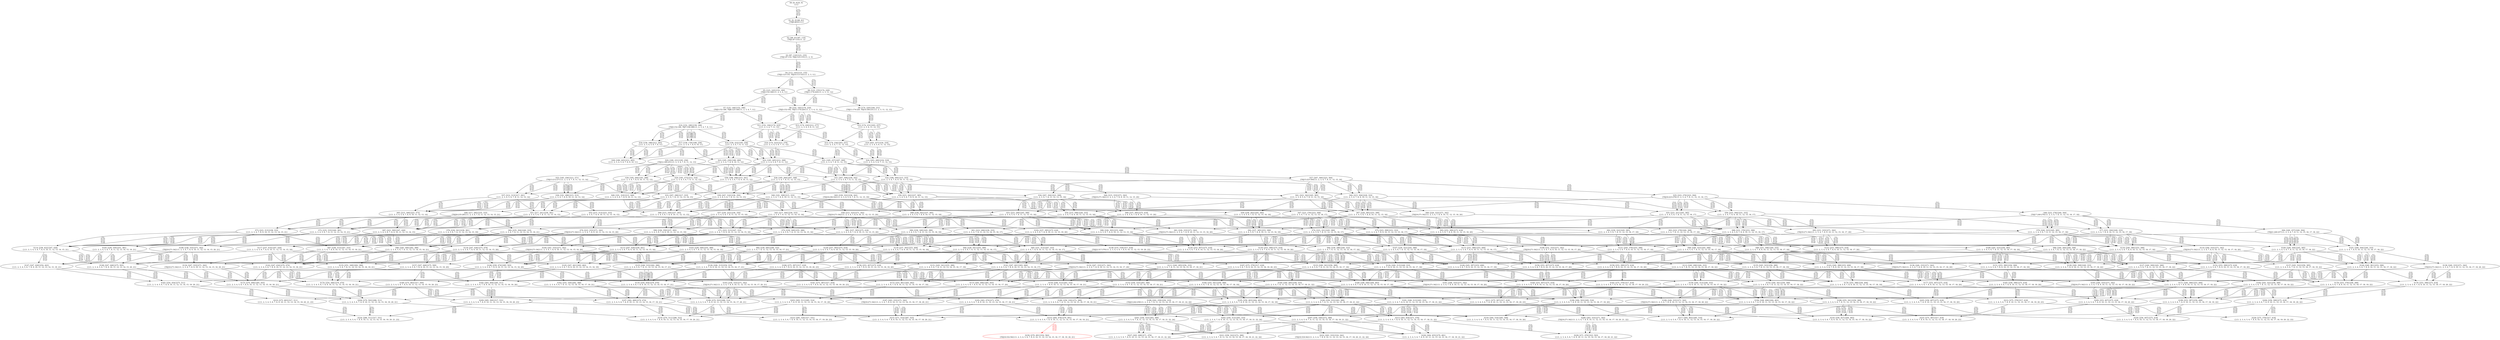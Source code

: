 digraph {
	S0[label="S0: [0, 0] [0, 0] \n{}{}"];
	S1[label="S1: [0, 0] [48, 61] \n{T0J0:48-61}{1}"];
	S2[label="S2: [48, 61] [87, 110] \n{T0J1:87-110}{1, 2}"];
	S3[label="S3: [87, 110] [123, 155] \n{T0J1:87-110, T0J2:123-155}{1, 2, 3}"];
	S4[label="S4: [113, 143] [123, 155] \n{T0J2:123-155, T0J10:113-143}{1, 2, 3, 11}"];
	S5[label="S5: [123, 143] [152, 180] \n{T0J3:152-180}{1, 2, 3, 4, 11}"];
	S6[label="S6: [123, 155] [174, 220] \n{T0J11:174-220}{1, 2, 3, 11, 12}"];
	S7[label="S7: [125, 146] [152, 180] \n{T0J3:152-180, T0J6:125-146}{1, 2, 3, 4, 7, 11}"];
	S8[label="S8: [152, 192] [174, 220] \n{T0J3:152-192, T0J11:174-220}{1, 2, 3, 4, 11, 12}"];
	S9[label="S9: [174, 220] [184, 231] \n{T0J11:174-220, T0J14:184-231}{1, 2, 3, 11, 12, 15}"];
	S10[label="S10: [152, 180] [158, 188] \n{T0J3:152-180, T0J7:158-188}{1, 2, 3, 4, 7, 8, 11}"];
	S11[label="S11: [152, 194] [174, 223] \n{}{1, 2, 3, 4, 7, 11, 12}"];
	S12[label="S12: [174, 231] [203, 257] \n{}{1, 2, 3, 4, 11, 12, 15}"];
	S13[label="S13: [174, 220] [212, 277] \n{}{1, 2, 3, 4, 5, 6, 11, 12}"];
	S14[label="S14: [158, 223] [185, 256] \n{}{1, 2, 3, 4, 7, 8, 11, 12}"];
	S15[label="S15: [174, 234] [203, 257] \n{}{1, 2, 3, 4, 7, 11, 12, 15}"];
	S16[label="S16: [158, 188] [212, 265] \n{}{1, 2, 3, 4, 5, 6, 7, 8, 11}"];
	S17[label="S17: [158, 179] [188, 236] \n{}{1, 2, 3, 4, 7, 8, 9, 10, 11}"];
	S18[label="S18: [174, 223] [212, 279] \n{}{1, 2, 3, 4, 5, 6, 7, 11, 12}"];
	S19[label="S19: [203, 257] [234, 316] \n{}{1, 2, 3, 4, 5, 6, 11, 12, 15}"];
	S20[label="S20: [180, 231] [185, 256] \n{T0J12:180-231}{1, 2, 3, 4, 7, 8, 11, 12, 13}"];
	S21[label="S21: [185, 257] [207, 300] \n{}{1, 2, 3, 4, 7, 8, 11, 12, 15}"];
	S22[label="S22: [185, 265] [212, 308] \n{}{1, 2, 3, 4, 5, 6, 7, 8, 11, 12}"];
	S23[label="S23: [185, 256] [188, 280] \n{}{1, 2, 3, 4, 7, 8, 9, 10, 11, 12}"];
	S24[label="S24: [203, 260] [234, 319] \n{}{1, 2, 3, 4, 5, 6, 7, 11, 12, 15}"];
	S25[label="S25: [185, 256] [212, 271] \n{T0J13:212-271}{1, 2, 3, 4, 7, 8, 11, 12, 13, 14}"];
	S26[label="S26: [185, 264] [207, 308] \n{}{1, 2, 3, 4, 7, 8, 11, 12, 13, 15}"];
	S27[label="S27: [207, 300] [223, 304] \n{T0J15:223-304}{1, 2, 3, 4, 7, 8, 11, 12, 15, 16}"];
	S28[label="S28: [188, 245] [212, 265] \n{}{1, 2, 3, 4, 5, 6, 7, 8, 9, 10, 11}"];
	S29[label="S29: [185, 273] [212, 316] \n{}{1, 2, 3, 4, 5, 6, 7, 8, 11, 12, 13}"];
	S30[label="S30: [185, 264] [191, 288] \n{}{1, 2, 3, 4, 7, 8, 9, 10, 11, 12, 13}"];
	S31[label="S31: [207, 308] [236, 342] \n{}{1, 2, 3, 4, 5, 6, 7, 8, 11, 12, 15}"];
	S32[label="S32: [188, 300] [215, 333] \n{}{1, 2, 3, 4, 7, 8, 9, 10, 11, 12, 15}"];
	S33[label="S33: [207, 296] [217, 333] \n{}{1, 2, 3, 4, 7, 8, 11, 12, 13, 14, 15}"];
	S34[label="S34: [207, 304] [223, 308] \n{}{1, 2, 3, 4, 7, 8, 11, 12, 13, 15, 16}"];
	S35[label="S35: [223, 276] [223, 304] \n{T0J16:223-276}{1, 2, 3, 4, 7, 8, 11, 12, 15, 16, 17}"];
	S36[label="S36: [188, 308] [215, 341] \n{}{1, 2, 3, 4, 5, 6, 7, 8, 9, 10, 11, 12}"];
	S37[label="S37: [212, 313] [217, 341] \n{}{1, 2, 3, 4, 5, 6, 7, 8, 11, 12, 13, 14}"];
	S38[label="S38: [191, 288] [215, 313] \n{}{1, 2, 3, 4, 7, 8, 9, 10, 11, 12, 13, 14}"];
	S39[label="S39: [207, 316] [236, 350] \n{}{1, 2, 3, 4, 5, 6, 7, 8, 11, 12, 13, 15}"];
	S40[label="S40: [191, 308] [215, 333] \n{}{1, 2, 3, 4, 7, 8, 9, 10, 11, 12, 13, 15}"];
	S41[label="S41: [223, 342] [245, 385] \n{}{1, 2, 3, 4, 5, 6, 7, 8, 11, 12, 15, 16}"];
	S42[label="S42: [215, 304] [226, 333] \n{}{1, 2, 3, 4, 7, 8, 9, 10, 11, 12, 15, 16}"];
	S43[label="S43: [236, 322] [236, 342] \n{T0J18:236-322}{1, 2, 3, 4, 5, 6, 7, 8, 11, 12, 15, 19}"];
	S44[label="S44: [215, 333] [271, 342] \n{T0J19:271-342}{1, 2, 3, 4, 7, 8, 9, 10, 11, 12, 15, 20}"];
	S45[label="S45: [217, 304] [239, 333] \n{}{1, 2, 3, 4, 7, 8, 11, 12, 13, 14, 15, 16}"];
	S46[label="S46: [217, 285] [235, 333] \n{T0J20:235-285}{1, 2, 3, 4, 7, 8, 11, 12, 13, 14, 15, 21}"];
	S47[label="S47: [223, 276] [223, 308] \n{}{1, 2, 3, 4, 7, 8, 11, 12, 13, 15, 16, 17}"];
	S48[label="S48: [223, 278] [240, 304] \n{T0J17:240-278}{1, 2, 3, 4, 7, 8, 11, 12, 15, 16, 17, 18}"];
	S49[label="S49: [191, 316] [215, 349] \n{}{1, 2, 3, 4, 5, 6, 7, 8, 9, 10, 11, 12, 13}"];
	S50[label="S50: [215, 342] [237, 385] \n{}{1, 2, 3, 4, 5, 6, 7, 8, 9, 10, 11, 12, 15}"];
	S51[label="S51: [217, 341] [239, 381] \n{}{1, 2, 3, 4, 5, 6, 7, 8, 11, 12, 13, 14, 15}"];
	S52[label="S52: [215, 313] [223, 333] \n{}{1, 2, 3, 4, 7, 8, 9, 10, 11, 12, 13, 14, 15}"];
	S53[label="S53: [223, 349] [245, 389] \n{}{1, 2, 3, 4, 5, 6, 7, 8, 11, 12, 13, 15, 16}"];
	S54[label="S54: [215, 308] [226, 333] \n{}{1, 2, 3, 4, 7, 8, 9, 10, 11, 12, 13, 15, 16}"];
	S55[label="S55: [223, 321] [245, 385] \n{}{1, 2, 3, 4, 5, 6, 7, 8, 11, 12, 15, 16, 17}"];
	S56[label="S56: [223, 304] [231, 333] \n{}{1, 2, 3, 4, 7, 8, 9, 10, 11, 12, 15, 16, 17}"];
	S57[label="S57: [236, 322] [236, 350] \n{}{1, 2, 3, 4, 5, 6, 7, 8, 11, 12, 13, 15, 19}"];
	S58[label="S58: [215, 333] [271, 342] \n{T0J19:271-342}{1, 2, 3, 4, 7, 8, 9, 10, 11, 12, 13, 15, 20}"];
	S59[label="S59: [236, 342] [245, 385] \n{}{1, 2, 3, 4, 5, 6, 7, 8, 11, 12, 15, 16, 19}"];
	S60[label="S60: [226, 333] [271, 342] \n{T0J19:271-342}{1, 2, 3, 4, 7, 8, 9, 10, 11, 12, 15, 16, 20}"];
	S61[label="S61: [223, 296] [239, 333] \n{}{1, 2, 3, 4, 7, 8, 11, 12, 13, 14, 15, 16, 17}"];
	S62[label="S62: [235, 304] [240, 333] \n{}{1, 2, 3, 4, 7, 8, 11, 12, 13, 14, 15, 16, 21}"];
	S63[label="S63: [223, 278] [240, 308] \n{}{1, 2, 3, 4, 7, 8, 11, 12, 13, 15, 16, 17, 18}"];
	S64[label="S64: [240, 257] [240, 304] \n{T0J21:240-257}{1, 2, 3, 4, 7, 8, 11, 12, 15, 16, 17, 18, 22}"];
	S65[label="S65: [215, 349] [223, 373] \n{}{1, 2, 3, 4, 5, 6, 7, 8, 9, 10, 11, 12, 13, 14}"];
	S66[label="S66: [215, 350] [237, 393] \n{}{1, 2, 3, 4, 5, 6, 7, 8, 9, 10, 11, 12, 13, 15}"];
	S67[label="S67: [226, 385] [253, 399] \n{}{1, 2, 3, 4, 5, 6, 7, 8, 9, 10, 11, 12, 15, 16}"];
	S68[label="S68: [236, 342] [237, 385] \n{}{1, 2, 3, 4, 5, 6, 7, 8, 9, 10, 11, 12, 15, 19}"];
	S69[label="S69: [237, 385] [275, 418] \n{}{1, 2, 3, 4, 5, 6, 7, 8, 9, 10, 11, 12, 15, 20}"];
	S70[label="S70: [239, 349] [255, 389] \n{}{1, 2, 3, 4, 5, 6, 7, 8, 11, 12, 13, 14, 15, 16}"];
	S71[label="S71: [223, 313] [247, 333] \n{}{1, 2, 3, 4, 7, 8, 9, 10, 11, 12, 13, 14, 15, 16}"];
	S72[label="S72: [235, 333] [240, 381] \n{}{1, 2, 3, 4, 5, 6, 7, 8, 11, 12, 13, 14, 15, 21}"];
	S73[label="S73: [223, 313] [238, 333] \n{}{1, 2, 3, 4, 7, 8, 9, 10, 11, 12, 13, 14, 15, 21}"];
	S74[label="S74: [223, 321] [245, 389] \n{}{1, 2, 3, 4, 5, 6, 7, 8, 11, 12, 13, 15, 16, 17}"];
	S75[label="S75: [223, 308] [231, 333] \n{}{1, 2, 3, 4, 7, 8, 9, 10, 11, 12, 13, 15, 16, 17}"];
	S76[label="S76: [240, 323] [245, 385] \n{}{1, 2, 3, 4, 5, 6, 7, 8, 11, 12, 15, 16, 17, 18}"];
	S77[label="S77: [231, 304] [240, 333] \n{}{1, 2, 3, 4, 7, 8, 9, 10, 11, 12, 15, 16, 17, 18}"];
	S78[label="S78: [236, 341] [239, 381] \n{}{1, 2, 3, 4, 5, 6, 7, 8, 11, 12, 13, 14, 15, 19}"];
	S79[label="S79: [223, 333] [271, 342] \n{T0J19:271-342}{1, 2, 3, 4, 7, 8, 9, 10, 11, 12, 13, 14, 15, 20}"];
	S80[label="S80: [236, 349] [245, 389] \n{}{1, 2, 3, 4, 5, 6, 7, 8, 11, 12, 13, 15, 16, 19}"];
	S81[label="S81: [226, 333] [271, 342] \n{T0J19:271-342}{1, 2, 3, 4, 7, 8, 9, 10, 11, 12, 13, 15, 16, 20}"];
	S82[label="S82: [239, 322] [245, 385] \n{}{1, 2, 3, 4, 5, 6, 7, 8, 11, 12, 15, 16, 17, 19}"];
	S83[label="S83: [231, 333] [271, 342] \n{T0J19:271-342}{1, 2, 3, 4, 7, 8, 9, 10, 11, 12, 15, 16, 17, 20}"];
	S84[label="S84: [239, 296] [240, 333] \n{}{1, 2, 3, 4, 7, 8, 11, 12, 13, 14, 15, 16, 17, 18}"];
	S85[label="S85: [239, 285] [246, 333] \n{}{1, 2, 3, 4, 7, 8, 11, 12, 13, 14, 15, 16, 17, 21}"];
	S86[label="S86: [240, 264] [240, 308] \n{}{1, 2, 3, 4, 7, 8, 11, 12, 13, 15, 16, 17, 18, 22}"];
	S87[label="S87: [223, 390] [247, 426] \n{}{1, 2, 3, 4, 5, 6, 7, 8, 9, 10, 11, 12, 13, 14, 15}"];
	S88[label="S88: [226, 393] [253, 406] \n{}{1, 2, 3, 4, 5, 6, 7, 8, 9, 10, 11, 12, 13, 15, 16}"];
	S89[label="S89: [231, 378] [253, 399] \n{}{1, 2, 3, 4, 5, 6, 7, 8, 9, 10, 11, 12, 15, 16, 17}"];
	S90[label="S90: [236, 350] [237, 393] \n{}{1, 2, 3, 4, 5, 6, 7, 8, 9, 10, 11, 12, 13, 15, 19}"];
	S91[label="S91: [237, 393] [275, 418] \n{}{1, 2, 3, 4, 5, 6, 7, 8, 9, 10, 11, 12, 13, 15, 20}"];
	S92[label="S92: [237, 385] [253, 399] \n{}{1, 2, 3, 4, 5, 6, 7, 8, 9, 10, 11, 12, 15, 16, 19}"];
	S93[label="S93: [253, 399] [275, 418] \n{}{1, 2, 3, 4, 5, 6, 7, 8, 9, 10, 11, 12, 15, 16, 20}"];
	S94[label="S94: [239, 341] [255, 389] \n{}{1, 2, 3, 4, 5, 6, 7, 8, 11, 12, 13, 14, 15, 16, 17}"];
	S95[label="S95: [231, 313] [247, 333] \n{}{1, 2, 3, 4, 7, 8, 9, 10, 11, 12, 13, 14, 15, 16, 17}"];
	S96[label="S96: [240, 349] [262, 389] \n{}{1, 2, 3, 4, 5, 6, 7, 8, 11, 12, 13, 14, 15, 16, 21}"];
	S97[label="S97: [238, 313] [247, 333] \n{}{1, 2, 3, 4, 7, 8, 9, 10, 11, 12, 13, 14, 15, 16, 21}"];
	S98[label="S98: [240, 323] [245, 389] \n{}{1, 2, 3, 4, 5, 6, 7, 8, 11, 12, 13, 15, 16, 17, 18}"];
	S99[label="S99: [231, 308] [240, 333] \n{}{1, 2, 3, 4, 7, 8, 9, 10, 11, 12, 13, 15, 16, 17, 18}"];
	S100[label="S100: [240, 304] [245, 385] \n{}{1, 2, 3, 4, 5, 6, 7, 8, 11, 12, 15, 16, 17, 18, 22}"];
	S101[label="S101: [240, 304] [240, 333] \n{}{1, 2, 3, 4, 7, 8, 9, 10, 11, 12, 15, 16, 17, 18, 22}"];
	S102[label="S102: [237, 385] [275, 418] \n{}{1, 2, 3, 4, 5, 6, 7, 8, 9, 10, 11, 12, 15, 19, 20}"];
	S103[label="S103: [239, 349] [255, 389] \n{}{1, 2, 3, 4, 5, 6, 7, 8, 11, 12, 13, 14, 15, 16, 19}"];
	S104[label="S104: [247, 333] [271, 342] \n{T0J19:271-342}{1, 2, 3, 4, 7, 8, 9, 10, 11, 12, 13, 14, 15, 16, 20}"];
	S105[label="S105: [239, 330] [251, 381] \n{}{1, 2, 3, 4, 5, 6, 7, 8, 11, 12, 13, 14, 15, 19, 21}"];
	S106[label="S106: [238, 333] [271, 342] \n{T0J19:271-342}{1, 2, 3, 4, 7, 8, 9, 10, 11, 12, 13, 14, 15, 20, 21}"];
	S107[label="S107: [239, 322] [245, 389] \n{}{1, 2, 3, 4, 5, 6, 7, 8, 11, 12, 13, 15, 16, 17, 19}"];
	S108[label="S108: [231, 333] [271, 342] \n{T0J19:271-342}{1, 2, 3, 4, 7, 8, 9, 10, 11, 12, 13, 15, 16, 17, 20}"];
	S109[label="S109: [245, 323] [256, 385] \n{}{1, 2, 3, 4, 5, 6, 7, 8, 11, 12, 15, 16, 17, 18, 19}"];
	S110[label="S110: [240, 333] [271, 342] \n{T0J19:271-342}{1, 2, 3, 4, 7, 8, 9, 10, 11, 12, 15, 16, 17, 18, 20}"];
	S111[label="S111: [240, 285] [256, 333] \n{}{1, 2, 3, 4, 7, 8, 11, 12, 13, 14, 15, 16, 17, 18, 21}"];
	S112[label="S112: [240, 296] [240, 333] \n{}{1, 2, 3, 4, 7, 8, 11, 12, 13, 14, 15, 16, 17, 18, 22}"];
	S113[label="S113: [247, 426] [258, 441] \n{}{1, 2, 3, 4, 5, 6, 7, 8, 9, 10, 11, 12, 13, 14, 15, 16}"];
	S114[label="S114: [238, 422] [247, 426] \n{}{1, 2, 3, 4, 5, 6, 7, 8, 9, 10, 11, 12, 13, 14, 15, 21}"];
	S115[label="S115: [231, 386] [253, 406] \n{}{1, 2, 3, 4, 5, 6, 7, 8, 9, 10, 11, 12, 13, 15, 16, 17}"];
	S116[label="S116: [240, 380] [253, 399] \n{}{1, 2, 3, 4, 5, 6, 7, 8, 9, 10, 11, 12, 15, 16, 17, 18}"];
	S117[label="S117: [237, 414] [247, 426] \n{}{1, 2, 3, 4, 5, 6, 7, 8, 9, 10, 11, 12, 13, 14, 15, 19}"];
	S118[label="S118: [247, 426] [275, 479] \n{}{1, 2, 3, 4, 5, 6, 7, 8, 9, 10, 11, 12, 13, 14, 15, 20}"];
	S119[label="S119: [237, 393] [253, 406] \n{}{1, 2, 3, 4, 5, 6, 7, 8, 9, 10, 11, 12, 13, 15, 16, 19}"];
	S120[label="S120: [253, 407] [275, 418] \n{}{1, 2, 3, 4, 5, 6, 7, 8, 9, 10, 11, 12, 13, 15, 16, 20}"];
	S121[label="S121: [245, 379] [253, 399] \n{}{1, 2, 3, 4, 5, 6, 7, 8, 9, 10, 11, 12, 15, 16, 17, 19}"];
	S122[label="S122: [253, 399] [275, 418] \n{}{1, 2, 3, 4, 5, 6, 7, 8, 9, 10, 11, 12, 15, 16, 17, 20}"];
	S123[label="S123: [240, 341] [256, 389] \n{}{1, 2, 3, 4, 5, 6, 7, 8, 11, 12, 13, 14, 15, 16, 17, 18}"];
	S124[label="S124: [240, 313] [248, 333] \n{}{1, 2, 3, 4, 7, 8, 9, 10, 11, 12, 13, 14, 15, 16, 17, 18}"];
	S125[label="S125: [246, 333] [262, 389] \n{}{1, 2, 3, 4, 5, 6, 7, 8, 11, 12, 13, 14, 15, 16, 17, 21}"];
	S126[label="S126: [246, 313] [254, 333] \n{}{1, 2, 3, 4, 7, 8, 9, 10, 11, 12, 13, 14, 15, 16, 17, 21}"];
	S127[label="S127: [240, 309] [245, 389] \n{}{1, 2, 3, 4, 5, 6, 7, 8, 11, 12, 13, 15, 16, 17, 18, 22}"];
	S128[label="S128: [240, 308] [240, 333] \n{}{1, 2, 3, 4, 7, 8, 9, 10, 11, 12, 13, 15, 16, 17, 18, 22}"];
	S129[label="S129: [237, 393] [275, 418] \n{}{1, 2, 3, 4, 5, 6, 7, 8, 9, 10, 11, 12, 13, 15, 19, 20}"];
	S130[label="S130: [253, 399] [275, 418] \n{}{1, 2, 3, 4, 5, 6, 7, 8, 9, 10, 11, 12, 15, 16, 19, 20}"];
	S131[label="S131: [245, 341] [255, 389] \n{}{1, 2, 3, 4, 5, 6, 7, 8, 11, 12, 13, 14, 15, 16, 17, 19}"];
	S132[label="S132: [247, 333] [271, 342] \n{T0J19:271-342}{1, 2, 3, 4, 7, 8, 9, 10, 11, 12, 13, 14, 15, 16, 17, 20}"];
	S133[label="S133: [251, 349] [262, 389] \n{}{1, 2, 3, 4, 5, 6, 7, 8, 11, 12, 13, 14, 15, 16, 19, 21}"];
	S134[label="S134: [247, 333] [271, 342] \n{T0J19:271-342}{1, 2, 3, 4, 7, 8, 9, 10, 11, 12, 13, 14, 15, 16, 20, 21}"];
	S135[label="S135: [245, 323] [256, 389] \n{}{1, 2, 3, 4, 5, 6, 7, 8, 11, 12, 13, 15, 16, 17, 18, 19}"];
	S136[label="S136: [240, 333] [271, 342] \n{T0J19:271-342}{1, 2, 3, 4, 7, 8, 9, 10, 11, 12, 13, 15, 16, 17, 18, 20}"];
	S137[label="S137: [245, 322] [256, 385] \n{}{1, 2, 3, 4, 5, 6, 7, 8, 11, 12, 15, 16, 17, 18, 19, 22}"];
	S138[label="S138: [240, 333] [271, 342] \n{T0J19:271-342}{1, 2, 3, 4, 7, 8, 9, 10, 11, 12, 15, 16, 17, 18, 20, 22}"];
	S139[label="S139: [275, 379] [317, 418] \n{T0J22:317-379}{1, 2, 3, 4, 5, 6, 7, 8, 9, 10, 11, 12, 15, 19, 20, 23}"];
	S140[label="S140: [240, 285] [256, 333] \n{}{1, 2, 3, 4, 7, 8, 11, 12, 13, 14, 15, 16, 17, 18, 21, 22}"];
	S141[label="S141: [247, 441] [263, 446] \n{}{1, 2, 3, 4, 5, 6, 7, 8, 9, 10, 11, 12, 13, 14, 15, 16, 17}"];
	S142[label="S142: [247, 434] [270, 470] \n{}{1, 2, 3, 4, 5, 6, 7, 8, 9, 10, 11, 12, 13, 14, 15, 16, 21}"];
	S143[label="S143: [240, 388] [253, 406] \n{}{1, 2, 3, 4, 5, 6, 7, 8, 9, 10, 11, 12, 13, 15, 16, 17, 18}"];
	S144[label="S144: [240, 361] [253, 399] \n{}{1, 2, 3, 4, 5, 6, 7, 8, 9, 10, 11, 12, 15, 16, 17, 18, 22}"];
	S145[label="S145: [247, 441] [263, 462] \n{}{1, 2, 3, 4, 5, 6, 7, 8, 9, 10, 11, 12, 13, 14, 15, 16, 19}"];
	S146[label="S146: [258, 474] [285, 503] \n{}{1, 2, 3, 4, 5, 6, 7, 8, 9, 10, 11, 12, 13, 14, 15, 16, 20}"];
	S147[label="S147: [247, 426] [254, 443] \n{}{1, 2, 3, 4, 5, 6, 7, 8, 9, 10, 11, 12, 13, 14, 15, 19, 21}"];
	S148[label="S148: [247, 446] [275, 503] \n{}{1, 2, 3, 4, 5, 6, 7, 8, 9, 10, 11, 12, 13, 14, 15, 20, 21}"];
	S149[label="S149: [245, 387] [253, 406] \n{}{1, 2, 3, 4, 5, 6, 7, 8, 9, 10, 11, 12, 13, 15, 16, 17, 19}"];
	S150[label="S150: [253, 407] [275, 418] \n{}{1, 2, 3, 4, 5, 6, 7, 8, 9, 10, 11, 12, 13, 15, 16, 17, 20}"];
	S151[label="S151: [253, 380] [256, 399] \n{}{1, 2, 3, 4, 5, 6, 7, 8, 9, 10, 11, 12, 15, 16, 17, 18, 19}"];
	S152[label="S152: [253, 399] [275, 418] \n{}{1, 2, 3, 4, 5, 6, 7, 8, 9, 10, 11, 12, 15, 16, 17, 18, 20}"];
	S153[label="S153: [256, 333] [263, 389] \n{}{1, 2, 3, 4, 5, 6, 7, 8, 11, 12, 13, 14, 15, 16, 17, 18, 21}"];
	S154[label="S154: [248, 313] [263, 333] \n{}{1, 2, 3, 4, 7, 8, 9, 10, 11, 12, 13, 14, 15, 16, 17, 18, 21}"];
	S155[label="S155: [240, 341] [256, 389] \n{}{1, 2, 3, 4, 5, 6, 7, 8, 11, 12, 13, 14, 15, 16, 17, 18, 22}"];
	S156[label="S156: [240, 313] [248, 333] \n{}{1, 2, 3, 4, 7, 8, 9, 10, 11, 12, 13, 14, 15, 16, 17, 18, 22}"];
	S157[label="S157: [247, 446] [275, 500] \n{}{1, 2, 3, 4, 5, 6, 7, 8, 9, 10, 11, 12, 13, 14, 15, 19, 20}"];
	S158[label="S158: [253, 407] [275, 418] \n{}{1, 2, 3, 4, 5, 6, 7, 8, 9, 10, 11, 12, 13, 15, 16, 19, 20}"];
	S159[label="S159: [253, 399] [275, 418] \n{}{1, 2, 3, 4, 5, 6, 7, 8, 9, 10, 11, 12, 15, 16, 17, 19, 20}"];
	S160[label="S160: [255, 341] [256, 389] \n{}{1, 2, 3, 4, 5, 6, 7, 8, 11, 12, 13, 14, 15, 16, 17, 18, 19}"];
	S161[label="S161: [248, 333] [271, 342] \n{T0J19:271-342}{1, 2, 3, 4, 7, 8, 9, 10, 11, 12, 13, 14, 15, 16, 17, 18, 20}"];
	S162[label="S162: [255, 330] [262, 389] \n{}{1, 2, 3, 4, 5, 6, 7, 8, 11, 12, 13, 14, 15, 16, 17, 19, 21}"];
	S163[label="S163: [254, 333] [271, 342] \n{T0J19:271-342}{1, 2, 3, 4, 7, 8, 9, 10, 11, 12, 13, 14, 15, 16, 17, 20, 21}"];
	S164[label="S164: [245, 322] [256, 389] \n{}{1, 2, 3, 4, 5, 6, 7, 8, 11, 12, 13, 15, 16, 17, 18, 19, 22}"];
	S165[label="S165: [240, 333] [271, 342] \n{T0J19:271-342}{1, 2, 3, 4, 7, 8, 9, 10, 11, 12, 13, 15, 16, 17, 18, 20, 22}"];
	S166[label="S166: [275, 387] [317, 418] \n{}{1, 2, 3, 4, 5, 6, 7, 8, 9, 10, 11, 12, 13, 15, 19, 20, 23}"];
	S167[label="S167: [275, 379] [317, 418] \n{}{1, 2, 3, 4, 5, 6, 7, 8, 9, 10, 11, 12, 15, 16, 19, 20, 23}"];
	S168[label="S168: [242, 259] [256, 333] \n{T0J23:242-259}{1, 2, 3, 4, 7, 8, 11, 12, 13, 14, 15, 16, 17, 18, 21, 22, 24}"];
	S169[label="S169: [248, 446] [264, 463] \n{}{1, 2, 3, 4, 5, 6, 7, 8, 9, 10, 11, 12, 13, 14, 15, 16, 17, 18}"];
	S170[label="S170: [254, 454] [270, 470] \n{}{1, 2, 3, 4, 5, 6, 7, 8, 9, 10, 11, 12, 13, 14, 15, 16, 17, 21}"];
	S171[label="S171: [240, 369] [253, 406] \n{}{1, 2, 3, 4, 5, 6, 7, 8, 9, 10, 11, 12, 13, 15, 16, 17, 18, 22}"];
	S172[label="S172: [253, 461] [263, 462] \n{}{1, 2, 3, 4, 5, 6, 7, 8, 9, 10, 11, 12, 13, 14, 15, 16, 17, 19}"];
	S173[label="S173: [263, 494] [285, 503] \n{}{1, 2, 3, 4, 5, 6, 7, 8, 9, 10, 11, 12, 13, 14, 15, 16, 17, 20}"];
	S174[label="S174: [254, 446] [270, 474] \n{}{1, 2, 3, 4, 5, 6, 7, 8, 9, 10, 11, 12, 13, 14, 15, 16, 19, 21}"];
	S175[label="S175: [270, 494] [285, 503] \n{}{1, 2, 3, 4, 5, 6, 7, 8, 9, 10, 11, 12, 13, 14, 15, 16, 20, 21}"];
	S176[label="S176: [253, 388] [256, 406] \n{}{1, 2, 3, 4, 5, 6, 7, 8, 9, 10, 11, 12, 13, 15, 16, 17, 18, 19}"];
	S177[label="S177: [253, 407] [275, 418] \n{}{1, 2, 3, 4, 5, 6, 7, 8, 9, 10, 11, 12, 13, 15, 16, 17, 18, 20}"];
	S178[label="S178: [253, 379] [256, 399] \n{}{1, 2, 3, 4, 5, 6, 7, 8, 9, 10, 11, 12, 15, 16, 17, 18, 19, 22}"];
	S179[label="S179: [253, 399] [275, 418] \n{}{1, 2, 3, 4, 5, 6, 7, 8, 9, 10, 11, 12, 15, 16, 17, 18, 20, 22}"];
	S180[label="S180: [256, 333] [263, 389] \n{}{1, 2, 3, 4, 5, 6, 7, 8, 11, 12, 13, 14, 15, 16, 17, 18, 21, 22}"];
	S181[label="S181: [248, 313] [263, 333] \n{}{1, 2, 3, 4, 7, 8, 9, 10, 11, 12, 13, 14, 15, 16, 17, 18, 21, 22}"];
	S182[label="S182: [263, 494] [285, 511] \n{}{1, 2, 3, 4, 5, 6, 7, 8, 9, 10, 11, 12, 13, 14, 15, 16, 19, 20}"];
	S183[label="S183: [254, 454] [275, 511] \n{}{1, 2, 3, 4, 5, 6, 7, 8, 9, 10, 11, 12, 13, 14, 15, 19, 20, 21}"];
	S184[label="S184: [253, 407] [275, 418] \n{}{1, 2, 3, 4, 5, 6, 7, 8, 9, 10, 11, 12, 13, 15, 16, 17, 19, 20}"];
	S185[label="S185: [256, 399] [275, 418] \n{}{1, 2, 3, 4, 5, 6, 7, 8, 9, 10, 11, 12, 15, 16, 17, 18, 19, 20}"];
	S186[label="S186: [256, 330] [272, 389] \n{}{1, 2, 3, 4, 5, 6, 7, 8, 11, 12, 13, 14, 15, 16, 17, 18, 19, 21}"];
	S187[label="S187: [263, 333] [271, 342] \n{T0J19:271-342}{1, 2, 3, 4, 7, 8, 9, 10, 11, 12, 13, 14, 15, 16, 17, 18, 20, 21}"];
	S188[label="S188: [255, 341] [256, 389] \n{}{1, 2, 3, 4, 5, 6, 7, 8, 11, 12, 13, 14, 15, 16, 17, 18, 19, 22}"];
	S189[label="S189: [248, 333] [271, 342] \n{T0J19:271-342}{1, 2, 3, 4, 7, 8, 9, 10, 11, 12, 13, 14, 15, 16, 17, 18, 20, 22}"];
	S190[label="S190: [275, 483] [317, 500] \n{}{1, 2, 3, 4, 5, 6, 7, 8, 9, 10, 11, 12, 13, 14, 15, 19, 20, 23}"];
	S191[label="S191: [275, 387] [317, 418] \n{}{1, 2, 3, 4, 5, 6, 7, 8, 9, 10, 11, 12, 13, 15, 16, 19, 20, 23}"];
	S192[label="S192: [275, 379] [317, 418] \n{}{1, 2, 3, 4, 5, 6, 7, 8, 9, 10, 11, 12, 15, 16, 17, 19, 20, 23}"];
	S193[label="S193: [263, 470] [271, 476] \n{}{1, 2, 3, 4, 5, 6, 7, 8, 9, 10, 11, 12, 13, 14, 15, 16, 17, 18, 21}"];
	S194[label="S194: [248, 406] [264, 463] \n{}{1, 2, 3, 4, 5, 6, 7, 8, 9, 10, 11, 12, 13, 14, 15, 16, 17, 18, 22}"];
	S195[label="S195: [256, 463] [264, 483] \n{}{1, 2, 3, 4, 5, 6, 7, 8, 9, 10, 11, 12, 13, 14, 15, 16, 17, 18, 19}"];
	S196[label="S196: [264, 503] [285, 516] \n{}{1, 2, 3, 4, 5, 6, 7, 8, 9, 10, 11, 12, 13, 14, 15, 16, 17, 18, 20}"];
	S197[label="S197: [262, 466] [270, 474] \n{}{1, 2, 3, 4, 5, 6, 7, 8, 9, 10, 11, 12, 13, 14, 15, 16, 17, 19, 21}"];
	S198[label="S198: [270, 503] [286, 514] \n{}{1, 2, 3, 4, 5, 6, 7, 8, 9, 10, 11, 12, 13, 14, 15, 16, 17, 20, 21}"];
	S199[label="S199: [253, 387] [256, 406] \n{}{1, 2, 3, 4, 5, 6, 7, 8, 9, 10, 11, 12, 13, 15, 16, 17, 18, 19, 22}"];
	S200[label="S200: [253, 407] [275, 418] \n{}{1, 2, 3, 4, 5, 6, 7, 8, 9, 10, 11, 12, 13, 15, 16, 17, 18, 20, 22}"];
	S201[label="S201: [256, 333] [263, 389] \n{}{1, 2, 3, 4, 5, 6, 7, 8, 11, 12, 13, 14, 15, 16, 17, 18, 21, 22, 24}"];
	S202[label="S202: [250, 313] [263, 333] \n{}{1, 2, 3, 4, 7, 8, 9, 10, 11, 12, 13, 14, 15, 16, 17, 18, 21, 22, 24}"];
	S203[label="S203: [263, 511] [285, 514] \n{}{1, 2, 3, 4, 5, 6, 7, 8, 9, 10, 11, 12, 13, 14, 15, 16, 17, 19, 20}"];
	S204[label="S204: [270, 502] [286, 511] \n{}{1, 2, 3, 4, 5, 6, 7, 8, 9, 10, 11, 12, 13, 14, 15, 16, 19, 20, 21}"];
	S205[label="S205: [256, 407] [275, 418] \n{}{1, 2, 3, 4, 5, 6, 7, 8, 9, 10, 11, 12, 13, 15, 16, 17, 18, 19, 20}"];
	S206[label="S206: [256, 399] [275, 418] \n{}{1, 2, 3, 4, 5, 6, 7, 8, 9, 10, 11, 12, 15, 16, 17, 18, 19, 20, 22}"];
	S207[label="S207: [256, 330] [272, 389] \n{}{1, 2, 3, 4, 5, 6, 7, 8, 11, 12, 13, 14, 15, 16, 17, 18, 19, 21, 22}"];
	S208[label="S208: [263, 333] [271, 342] \n{T0J19:271-342}{1, 2, 3, 4, 7, 8, 9, 10, 11, 12, 13, 14, 15, 16, 17, 18, 20, 21, 22}"];
	S209[label="S209: [285, 500] [317, 531] \n{}{1, 2, 3, 4, 5, 6, 7, 8, 9, 10, 11, 12, 13, 14, 15, 16, 19, 20, 23}"];
	S210[label="S210: [275, 483] [317, 511] \n{}{1, 2, 3, 4, 5, 6, 7, 8, 9, 10, 11, 12, 13, 14, 15, 19, 20, 21, 23}"];
	S211[label="S211: [275, 387] [317, 418] \n{}{1, 2, 3, 4, 5, 6, 7, 8, 9, 10, 11, 12, 13, 15, 16, 17, 19, 20, 23}"];
	S212[label="S212: [275, 379] [317, 418] \n{}{1, 2, 3, 4, 5, 6, 7, 8, 9, 10, 11, 12, 15, 16, 17, 18, 19, 20, 23}"];
	S213[label="S213: [263, 434] [271, 476] \n{}{1, 2, 3, 4, 5, 6, 7, 8, 9, 10, 11, 12, 13, 14, 15, 16, 17, 18, 21, 22}"];
	S214[label="S214: [264, 476] [279, 491] \n{}{1, 2, 3, 4, 5, 6, 7, 8, 9, 10, 11, 12, 13, 14, 15, 16, 17, 18, 19, 21}"];
	S215[label="S215: [271, 514] [287, 525] \n{}{1, 2, 3, 4, 5, 6, 7, 8, 9, 10, 11, 12, 13, 14, 15, 16, 17, 18, 20, 21}"];
	S216[label="S216: [256, 427] [264, 483] \n{}{1, 2, 3, 4, 5, 6, 7, 8, 9, 10, 11, 12, 13, 14, 15, 16, 17, 18, 19, 22}"];
	S217[label="S217: [264, 463] [285, 516] \n{}{1, 2, 3, 4, 5, 6, 7, 8, 9, 10, 11, 12, 13, 14, 15, 16, 17, 18, 20, 22}"];
	S218[label="S218: [264, 516] [285, 549] \n{}{1, 2, 3, 4, 5, 6, 7, 8, 9, 10, 11, 12, 13, 14, 15, 16, 17, 18, 19, 20}"];
	S219[label="S219: [270, 511] [286, 522] \n{}{1, 2, 3, 4, 5, 6, 7, 8, 9, 10, 11, 12, 13, 14, 15, 16, 17, 19, 20, 21}"];
	S220[label="S220: [256, 407] [275, 418] \n{}{1, 2, 3, 4, 5, 6, 7, 8, 9, 10, 11, 12, 13, 15, 16, 17, 18, 19, 20, 22}"];
	S221[label="S221: [258, 322] [272, 389] \n{}{1, 2, 3, 4, 5, 6, 7, 8, 11, 12, 13, 14, 15, 16, 17, 18, 19, 21, 22, 24}"];
	S222[label="S222: [263, 333] [318, 342] \n{T0J19:318-342}{1, 2, 3, 4, 7, 8, 9, 10, 11, 12, 13, 14, 15, 16, 17, 18, 20, 21, 22, 24}"];
	S223[label="S223: [285, 520] [317, 531] \n{}{1, 2, 3, 4, 5, 6, 7, 8, 9, 10, 11, 12, 13, 14, 15, 16, 17, 19, 20, 23}"];
	S224[label="S224: [286, 511] [317, 531] \n{}{1, 2, 3, 4, 5, 6, 7, 8, 9, 10, 11, 12, 13, 14, 15, 16, 19, 20, 21, 23}"];
	S225[label="S225: [275, 387] [317, 418] \n{}{1, 2, 3, 4, 5, 6, 7, 8, 9, 10, 11, 12, 13, 15, 16, 17, 18, 19, 20, 23}"];
	S226[label="S226: [275, 379] [317, 418] \n{}{1, 2, 3, 4, 5, 6, 7, 8, 9, 10, 11, 12, 15, 16, 17, 18, 19, 20, 22, 23}"];
	S227[label="S227: [263, 408] [271, 476] \n{}{1, 2, 3, 4, 5, 6, 7, 8, 9, 10, 11, 12, 13, 14, 15, 16, 17, 18, 21, 22, 24}"];
	S228[label="S228: [264, 455] [279, 491] \n{}{1, 2, 3, 4, 5, 6, 7, 8, 9, 10, 11, 12, 13, 14, 15, 16, 17, 18, 19, 21, 22}"];
	S229[label="S229: [271, 476] [323, 503] \n{}{1, 2, 3, 4, 5, 6, 7, 8, 9, 10, 11, 12, 13, 14, 15, 16, 17, 18, 20, 21, 22}"];
	S230[label="S230: [279, 491] [332, 562] \n{T0J19:332-562}{1, 2, 3, 4, 5, 6, 7, 8, 9, 10, 11, 12, 13, 14, 15, 16, 17, 18, 19, 20, 21}"];
	S0 -> S1[label="T0 J0\nDL=550\nES=0\nLS=0\nEF=48\nLF=61",fontsize=8];
	S1 -> S2[label="T0 J1\nDL=550\nES=48\nLS=61\nEF=87\nLF=110",fontsize=8];
	S2 -> S3[label="T0 J2\nDL=550\nES=48\nLS=61\nEF=123\nLF=155",fontsize=8];
	S3 -> S4[label="T0 J10\nDL=550\nES=87\nLS=110\nEF=113\nLF=143",fontsize=8];
	S4 -> S5[label="T0 J3\nDL=550\nES=123\nLS=143\nEF=152\nLF=180",fontsize=8];
	S4 -> S6[label="T0 J11\nDL=550\nES=113\nLS=143\nEF=174\nLF=220",fontsize=8];
	S5 -> S7[label="T0 J6\nDL=550\nES=123\nLS=143\nEF=125\nLF=146",fontsize=8];
	S5 -> S8[label="T0 J11\nDL=550\nES=123\nLS=143\nEF=184\nLF=220",fontsize=8];
	S6 -> S8[label="T0 J3\nDL=550\nES=123\nLS=155\nEF=152\nLF=192",fontsize=8];
	S6 -> S9[label="T0 J14\nDL=550\nES=123\nLS=154\nEF=184\nLF=231",fontsize=8];
	S7 -> S10[label="T0 J7\nDL=550\nES=125\nLS=146\nEF=158\nLF=188",fontsize=8];
	S7 -> S11[label="T0 J11\nDL=550\nES=125\nLS=146\nEF=186\nLF=223",fontsize=8];
	S8 -> S13[label="T0 J4\nDL=550\nES=152\nLS=192\nEF=220\nLF=277",fontsize=8];
	S8 -> S13[label="T0 J5\nDL=550\nES=152\nLS=192\nEF=212\nLF=267",fontsize=8];
	S8 -> S11[label="T0 J6\nDL=550\nES=152\nLS=191\nEF=154\nLF=194",fontsize=8];
	S8 -> S12[label="T0 J14\nDL=550\nES=152\nLS=154\nEF=213\nLF=231",fontsize=8];
	S9 -> S12[label="T0 J3\nDL=550\nES=174\nLS=220\nEF=203\nLF=257",fontsize=8];
	S10 -> S16[label="T0 J4\nDL=550\nES=152\nLS=180\nEF=220\nLF=265",fontsize=8];
	S10 -> S16[label="T0 J5\nDL=550\nES=152\nLS=180\nEF=212\nLF=255",fontsize=8];
	S10 -> S17[label="T0 J8\nDL=550\nES=158\nLS=179\nEF=188\nLF=217",fontsize=8];
	S10 -> S17[label="T0 J9\nDL=550\nES=158\nLS=179\nEF=203\nLF=236",fontsize=8];
	S10 -> S14[label="T0 J11\nDL=550\nES=152\nLS=179\nEF=213\nLF=256",fontsize=8];
	S11 -> S18[label="T0 J4\nDL=550\nES=152\nLS=194\nEF=220\nLF=279",fontsize=8];
	S11 -> S18[label="T0 J5\nDL=550\nES=152\nLS=194\nEF=212\nLF=269",fontsize=8];
	S11 -> S14[label="T0 J7\nDL=550\nES=152\nLS=194\nEF=185\nLF=236",fontsize=8];
	S11 -> S15[label="T0 J14\nDL=550\nES=152\nLS=154\nEF=213\nLF=231",fontsize=8];
	S12 -> S19[label="T0 J4\nDL=550\nES=174\nLS=231\nEF=242\nLF=316",fontsize=8];
	S12 -> S19[label="T0 J5\nDL=550\nES=174\nLS=231\nEF=234\nLF=306",fontsize=8];
	S12 -> S15[label="T0 J6\nDL=550\nES=174\nLS=231\nEF=176\nLF=234",fontsize=8];
	S13 -> S18[label="T0 J6\nDL=550\nES=174\nLS=220\nEF=176\nLF=223",fontsize=8];
	S14 -> S22[label="T0 J4\nDL=550\nES=158\nLS=223\nEF=226\nLF=308",fontsize=8];
	S14 -> S22[label="T0 J5\nDL=550\nES=158\nLS=223\nEF=218\nLF=298",fontsize=8];
	S14 -> S23[label="T0 J8\nDL=550\nES=158\nLS=223\nEF=188\nLF=261",fontsize=8];
	S14 -> S23[label="T0 J9\nDL=550\nES=158\nLS=223\nEF=203\nLF=280",fontsize=8];
	S14 -> S20[label="T0 J12\nDL=550\nES=174\nLS=223\nEF=180\nLF=231",fontsize=8];
	S14 -> S21[label="T0 J14\nDL=550\nES=158\nLS=223\nEF=219\nLF=300",fontsize=8];
	S15 -> S24[label="T0 J4\nDL=550\nES=174\nLS=234\nEF=242\nLF=319",fontsize=8];
	S15 -> S24[label="T0 J5\nDL=550\nES=174\nLS=234\nEF=234\nLF=309",fontsize=8];
	S15 -> S21[label="T0 J7\nDL=550\nES=174\nLS=234\nEF=207\nLF=276",fontsize=8];
	S16 -> S28[label="T0 J8\nDL=550\nES=158\nLS=188\nEF=188\nLF=226",fontsize=8];
	S16 -> S28[label="T0 J9\nDL=550\nES=158\nLS=188\nEF=203\nLF=245",fontsize=8];
	S16 -> S22[label="T0 J11\nDL=550\nES=158\nLS=188\nEF=219\nLF=265",fontsize=8];
	S17 -> S28[label="T0 J4\nDL=550\nES=158\nLS=179\nEF=226\nLF=264",fontsize=8];
	S17 -> S28[label="T0 J5\nDL=550\nES=158\nLS=179\nEF=218\nLF=254",fontsize=8];
	S17 -> S23[label="T0 J11\nDL=550\nES=158\nLS=179\nEF=219\nLF=256",fontsize=8];
	S18 -> S22[label="T0 J7\nDL=550\nES=174\nLS=223\nEF=207\nLF=265",fontsize=8];
	S19 -> S24[label="T0 J6\nDL=550\nES=203\nLS=257\nEF=205\nLF=260",fontsize=8];
	S20 -> S29[label="T0 J4\nDL=550\nES=180\nLS=231\nEF=248\nLF=316",fontsize=8];
	S20 -> S29[label="T0 J5\nDL=550\nES=180\nLS=231\nEF=240\nLF=306",fontsize=8];
	S20 -> S30[label="T0 J8\nDL=550\nES=180\nLS=231\nEF=210\nLF=269",fontsize=8];
	S20 -> S30[label="T0 J9\nDL=550\nES=180\nLS=231\nEF=225\nLF=288",fontsize=8];
	S20 -> S25[label="T0 J13\nDL=550\nES=180\nLS=231\nEF=212\nLF=271",fontsize=8];
	S20 -> S26[label="T0 J14\nDL=550\nES=180\nLS=231\nEF=241\nLF=308",fontsize=8];
	S21 -> S31[label="T0 J4\nDL=550\nES=185\nLS=257\nEF=253\nLF=342",fontsize=8];
	S21 -> S31[label="T0 J5\nDL=550\nES=185\nLS=257\nEF=245\nLF=332",fontsize=8];
	S21 -> S32[label="T0 J8\nDL=550\nES=185\nLS=256\nEF=215\nLF=294",fontsize=8];
	S21 -> S32[label="T0 J9\nDL=550\nES=185\nLS=256\nEF=230\nLF=313",fontsize=8];
	S21 -> S26[label="T0 J12\nDL=550\nES=185\nLS=256\nEF=191\nLF=264",fontsize=8];
	S21 -> S27[label="T0 J15\nDL=550\nES=185\nLS=256\nEF=223\nLF=304",fontsize=8];
	S22 -> S36[label="T0 J8\nDL=550\nES=185\nLS=265\nEF=215\nLF=303",fontsize=8];
	S22 -> S36[label="T0 J9\nDL=550\nES=185\nLS=265\nEF=230\nLF=322",fontsize=8];
	S22 -> S29[label="T0 J12\nDL=550\nES=185\nLS=265\nEF=191\nLF=273",fontsize=8];
	S22 -> S31[label="T0 J14\nDL=550\nES=185\nLS=264\nEF=246\nLF=341",fontsize=8];
	S23 -> S36[label="T0 J4\nDL=550\nES=185\nLS=256\nEF=253\nLF=341",fontsize=8];
	S23 -> S36[label="T0 J5\nDL=550\nES=185\nLS=256\nEF=245\nLF=331",fontsize=8];
	S23 -> S30[label="T0 J12\nDL=550\nES=185\nLS=256\nEF=191\nLF=264",fontsize=8];
	S23 -> S32[label="T0 J14\nDL=550\nES=185\nLS=256\nEF=246\nLF=333",fontsize=8];
	S24 -> S31[label="T0 J7\nDL=550\nES=203\nLS=260\nEF=236\nLF=302",fontsize=8];
	S25 -> S37[label="T0 J4\nDL=550\nES=185\nLS=256\nEF=253\nLF=341",fontsize=8];
	S25 -> S37[label="T0 J5\nDL=550\nES=185\nLS=256\nEF=245\nLF=331",fontsize=8];
	S25 -> S38[label="T0 J8\nDL=550\nES=185\nLS=256\nEF=215\nLF=294",fontsize=8];
	S25 -> S38[label="T0 J9\nDL=550\nES=185\nLS=256\nEF=230\nLF=313",fontsize=8];
	S25 -> S33[label="T0 J14\nDL=550\nES=185\nLS=256\nEF=246\nLF=333",fontsize=8];
	S26 -> S39[label="T0 J4\nDL=550\nES=185\nLS=264\nEF=253\nLF=349",fontsize=8];
	S26 -> S39[label="T0 J5\nDL=550\nES=185\nLS=264\nEF=245\nLF=339",fontsize=8];
	S26 -> S40[label="T0 J8\nDL=550\nES=185\nLS=256\nEF=215\nLF=294",fontsize=8];
	S26 -> S40[label="T0 J9\nDL=550\nES=185\nLS=256\nEF=230\nLF=313",fontsize=8];
	S26 -> S33[label="T0 J13\nDL=550\nES=185\nLS=256\nEF=217\nLF=296",fontsize=8];
	S26 -> S34[label="T0 J15\nDL=550\nES=185\nLS=256\nEF=223\nLF=304",fontsize=8];
	S27 -> S41[label="T0 J4\nDL=550\nES=207\nLS=300\nEF=275\nLF=385",fontsize=8];
	S27 -> S41[label="T0 J5\nDL=550\nES=207\nLS=300\nEF=267\nLF=375",fontsize=8];
	S27 -> S42[label="T0 J8\nDL=550\nES=207\nLS=256\nEF=237\nLF=294",fontsize=8];
	S27 -> S42[label="T0 J9\nDL=550\nES=207\nLS=256\nEF=252\nLF=313",fontsize=8];
	S27 -> S34[label="T0 J12\nDL=550\nES=207\nLS=256\nEF=213\nLF=264",fontsize=8];
	S27 -> S35[label="T0 J16\nDL=550\nES=207\nLS=256\nEF=223\nLF=276",fontsize=8];
	S28 -> S36[label="T0 J11\nDL=550\nES=188\nLS=245\nEF=249\nLF=322",fontsize=8];
	S29 -> S49[label="T0 J8\nDL=550\nES=185\nLS=273\nEF=215\nLF=311",fontsize=8];
	S29 -> S49[label="T0 J9\nDL=550\nES=185\nLS=273\nEF=230\nLF=330",fontsize=8];
	S29 -> S37[label="T0 J13\nDL=550\nES=185\nLS=273\nEF=217\nLF=313",fontsize=8];
	S29 -> S39[label="T0 J14\nDL=550\nES=185\nLS=273\nEF=246\nLF=350",fontsize=8];
	S30 -> S49[label="T0 J4\nDL=550\nES=185\nLS=264\nEF=253\nLF=349",fontsize=8];
	S30 -> S49[label="T0 J5\nDL=550\nES=185\nLS=264\nEF=245\nLF=339",fontsize=8];
	S30 -> S38[label="T0 J13\nDL=550\nES=185\nLS=256\nEF=217\nLF=296",fontsize=8];
	S30 -> S40[label="T0 J14\nDL=550\nES=185\nLS=256\nEF=246\nLF=333",fontsize=8];
	S31 -> S50[label="T0 J8\nDL=550\nES=207\nLS=308\nEF=237\nLF=346",fontsize=8];
	S31 -> S50[label="T0 J9\nDL=550\nES=207\nLS=308\nEF=252\nLF=365",fontsize=8];
	S31 -> S39[label="T0 J12\nDL=550\nES=207\nLS=301\nEF=213\nLF=309",fontsize=8];
	S31 -> S41[label="T0 J15\nDL=550\nES=207\nLS=301\nEF=245\nLF=349",fontsize=8];
	S31 -> S43[label="T0 J18\nDL=550\nES=220\nLS=301\nEF=236\nLF=322",fontsize=8];
	S32 -> S50[label="T0 J4\nDL=550\nES=188\nLS=300\nEF=256\nLF=385",fontsize=8];
	S32 -> S50[label="T0 J5\nDL=550\nES=188\nLS=300\nEF=248\nLF=375",fontsize=8];
	S32 -> S40[label="T0 J12\nDL=550\nES=188\nLS=256\nEF=194\nLF=264",fontsize=8];
	S32 -> S42[label="T0 J15\nDL=550\nES=188\nLS=256\nEF=226\nLF=304",fontsize=8];
	S32 -> S44[label="T0 J19\nDL=550\nES=203\nLS=256\nEF=271\nLF=342",fontsize=8];
	S33 -> S51[label="T0 J4\nDL=550\nES=207\nLS=296\nEF=275\nLF=381",fontsize=8];
	S33 -> S51[label="T0 J5\nDL=550\nES=207\nLS=296\nEF=267\nLF=371",fontsize=8];
	S33 -> S52[label="T0 J8\nDL=550\nES=207\nLS=256\nEF=237\nLF=294",fontsize=8];
	S33 -> S52[label="T0 J9\nDL=550\nES=207\nLS=256\nEF=252\nLF=313",fontsize=8];
	S33 -> S45[label="T0 J15\nDL=550\nES=207\nLS=256\nEF=245\nLF=304",fontsize=8];
	S33 -> S46[label="T0 J20\nDL=550\nES=212\nLS=256\nEF=235\nLF=285",fontsize=8];
	S34 -> S53[label="T0 J4\nDL=550\nES=207\nLS=304\nEF=275\nLF=389",fontsize=8];
	S34 -> S53[label="T0 J5\nDL=550\nES=207\nLS=304\nEF=267\nLF=379",fontsize=8];
	S34 -> S54[label="T0 J8\nDL=550\nES=207\nLS=256\nEF=237\nLF=294",fontsize=8];
	S34 -> S54[label="T0 J9\nDL=550\nES=207\nLS=256\nEF=252\nLF=313",fontsize=8];
	S34 -> S45[label="T0 J13\nDL=550\nES=207\nLS=256\nEF=239\nLF=296",fontsize=8];
	S34 -> S47[label="T0 J16\nDL=550\nES=207\nLS=256\nEF=223\nLF=276",fontsize=8];
	S35 -> S55[label="T0 J4\nDL=550\nES=223\nLS=276\nEF=291\nLF=361",fontsize=8];
	S35 -> S55[label="T0 J5\nDL=550\nES=223\nLS=276\nEF=283\nLF=351",fontsize=8];
	S35 -> S56[label="T0 J8\nDL=550\nES=223\nLS=256\nEF=253\nLF=294",fontsize=8];
	S35 -> S56[label="T0 J9\nDL=550\nES=223\nLS=256\nEF=268\nLF=313",fontsize=8];
	S35 -> S47[label="T0 J12\nDL=550\nES=223\nLS=256\nEF=229\nLF=264",fontsize=8];
	S35 -> S48[label="T0 J17\nDL=550\nES=223\nLS=256\nEF=240\nLF=278",fontsize=8];
	S36 -> S49[label="T0 J12\nDL=550\nES=188\nLS=308\nEF=194\nLF=316",fontsize=8];
	S36 -> S50[label="T0 J14\nDL=550\nES=188\nLS=308\nEF=249\nLF=385",fontsize=8];
	S37 -> S65[label="T0 J8\nDL=550\nES=212\nLS=313\nEF=242\nLF=351",fontsize=8];
	S37 -> S65[label="T0 J9\nDL=550\nES=212\nLS=313\nEF=257\nLF=370",fontsize=8];
	S37 -> S51[label="T0 J14\nDL=550\nES=212\nLS=301\nEF=273\nLF=378",fontsize=8];
	S38 -> S65[label="T0 J4\nDL=550\nES=191\nLS=288\nEF=259\nLF=373",fontsize=8];
	S38 -> S65[label="T0 J5\nDL=550\nES=191\nLS=288\nEF=251\nLF=363",fontsize=8];
	S38 -> S52[label="T0 J14\nDL=550\nES=191\nLS=256\nEF=252\nLF=333",fontsize=8];
	S39 -> S66[label="T0 J8\nDL=550\nES=207\nLS=316\nEF=237\nLF=354",fontsize=8];
	S39 -> S66[label="T0 J9\nDL=550\nES=207\nLS=316\nEF=252\nLF=373",fontsize=8];
	S39 -> S51[label="T0 J13\nDL=550\nES=207\nLS=301\nEF=239\nLF=341",fontsize=8];
	S39 -> S53[label="T0 J15\nDL=550\nES=207\nLS=301\nEF=245\nLF=349",fontsize=8];
	S39 -> S57[label="T0 J18\nDL=550\nES=220\nLS=301\nEF=236\nLF=322",fontsize=8];
	S40 -> S66[label="T0 J4\nDL=550\nES=191\nLS=308\nEF=259\nLF=393",fontsize=8];
	S40 -> S66[label="T0 J5\nDL=550\nES=191\nLS=308\nEF=251\nLF=383",fontsize=8];
	S40 -> S52[label="T0 J13\nDL=550\nES=191\nLS=256\nEF=223\nLF=296",fontsize=8];
	S40 -> S54[label="T0 J15\nDL=550\nES=191\nLS=256\nEF=229\nLF=304",fontsize=8];
	S40 -> S58[label="T0 J19\nDL=550\nES=203\nLS=256\nEF=271\nLF=342",fontsize=8];
	S41 -> S67[label="T0 J8\nDL=550\nES=223\nLS=342\nEF=253\nLF=380",fontsize=8];
	S41 -> S67[label="T0 J9\nDL=550\nES=223\nLS=342\nEF=268\nLF=399",fontsize=8];
	S41 -> S53[label="T0 J12\nDL=550\nES=223\nLS=301\nEF=229\nLF=309",fontsize=8];
	S41 -> S55[label="T0 J16\nDL=550\nES=223\nLS=301\nEF=239\nLF=321",fontsize=8];
	S41 -> S59[label="T0 J18\nDL=550\nES=223\nLS=301\nEF=239\nLF=322",fontsize=8];
	S42 -> S67[label="T0 J4\nDL=550\nES=215\nLS=304\nEF=283\nLF=389",fontsize=8];
	S42 -> S67[label="T0 J5\nDL=550\nES=215\nLS=304\nEF=275\nLF=379",fontsize=8];
	S42 -> S54[label="T0 J12\nDL=550\nES=215\nLS=256\nEF=221\nLF=264",fontsize=8];
	S42 -> S56[label="T0 J16\nDL=550\nES=215\nLS=256\nEF=231\nLF=276",fontsize=8];
	S42 -> S60[label="T0 J19\nDL=550\nES=215\nLS=256\nEF=283\nLF=342",fontsize=8];
	S43 -> S68[label="T0 J8\nDL=550\nES=236\nLS=322\nEF=266\nLF=360",fontsize=8];
	S43 -> S68[label="T0 J9\nDL=550\nES=236\nLS=322\nEF=281\nLF=379",fontsize=8];
	S43 -> S57[label="T0 J12\nDL=550\nES=236\nLS=301\nEF=242\nLF=309",fontsize=8];
	S43 -> S59[label="T0 J15\nDL=550\nES=236\nLS=301\nEF=274\nLF=349",fontsize=8];
	S44 -> S69[label="T0 J4\nDL=550\nES=215\nLS=333\nEF=283\nLF=418",fontsize=8];
	S44 -> S69[label="T0 J5\nDL=550\nES=215\nLS=333\nEF=275\nLF=408",fontsize=8];
	S44 -> S58[label="T0 J12\nDL=550\nES=215\nLS=256\nEF=221\nLF=264",fontsize=8];
	S44 -> S60[label="T0 J15\nDL=550\nES=215\nLS=256\nEF=253\nLF=304",fontsize=8];
	S45 -> S70[label="T0 J4\nDL=550\nES=217\nLS=304\nEF=285\nLF=389",fontsize=8];
	S45 -> S70[label="T0 J5\nDL=550\nES=217\nLS=304\nEF=277\nLF=379",fontsize=8];
	S45 -> S71[label="T0 J8\nDL=550\nES=217\nLS=256\nEF=247\nLF=294",fontsize=8];
	S45 -> S71[label="T0 J9\nDL=550\nES=217\nLS=256\nEF=262\nLF=313",fontsize=8];
	S45 -> S61[label="T0 J16\nDL=550\nES=217\nLS=256\nEF=233\nLF=276",fontsize=8];
	S45 -> S62[label="T0 J20\nDL=550\nES=217\nLS=256\nEF=240\nLF=285",fontsize=8];
	S46 -> S72[label="T0 J4\nDL=550\nES=217\nLS=285\nEF=285\nLF=370",fontsize=8];
	S46 -> S72[label="T0 J5\nDL=550\nES=217\nLS=285\nEF=277\nLF=360",fontsize=8];
	S46 -> S73[label="T0 J8\nDL=550\nES=217\nLS=256\nEF=247\nLF=294",fontsize=8];
	S46 -> S73[label="T0 J9\nDL=550\nES=217\nLS=256\nEF=262\nLF=313",fontsize=8];
	S46 -> S62[label="T0 J15\nDL=550\nES=217\nLS=256\nEF=255\nLF=304",fontsize=8];
	S47 -> S74[label="T0 J4\nDL=550\nES=223\nLS=276\nEF=291\nLF=361",fontsize=8];
	S47 -> S74[label="T0 J5\nDL=550\nES=223\nLS=276\nEF=283\nLF=351",fontsize=8];
	S47 -> S75[label="T0 J8\nDL=550\nES=223\nLS=256\nEF=253\nLF=294",fontsize=8];
	S47 -> S75[label="T0 J9\nDL=550\nES=223\nLS=256\nEF=268\nLF=313",fontsize=8];
	S47 -> S61[label="T0 J13\nDL=550\nES=223\nLS=256\nEF=255\nLF=296",fontsize=8];
	S47 -> S63[label="T0 J17\nDL=550\nES=223\nLS=256\nEF=240\nLF=278",fontsize=8];
	S48 -> S76[label="T0 J4\nDL=550\nES=223\nLS=278\nEF=291\nLF=363",fontsize=8];
	S48 -> S76[label="T0 J5\nDL=550\nES=223\nLS=278\nEF=283\nLF=353",fontsize=8];
	S48 -> S77[label="T0 J8\nDL=550\nES=223\nLS=256\nEF=253\nLF=294",fontsize=8];
	S48 -> S77[label="T0 J9\nDL=550\nES=223\nLS=256\nEF=268\nLF=313",fontsize=8];
	S48 -> S63[label="T0 J12\nDL=550\nES=223\nLS=256\nEF=229\nLF=264",fontsize=8];
	S48 -> S64[label="T0 J21\nDL=550\nES=240\nLS=256\nEF=240\nLF=257",fontsize=8];
	S49 -> S65[label="T0 J13\nDL=550\nES=191\nLS=316\nEF=223\nLF=356",fontsize=8];
	S49 -> S66[label="T0 J14\nDL=550\nES=191\nLS=316\nEF=252\nLF=393",fontsize=8];
	S50 -> S66[label="T0 J12\nDL=550\nES=215\nLS=342\nEF=221\nLF=350",fontsize=8];
	S50 -> S67[label="T0 J15\nDL=550\nES=215\nLS=321\nEF=253\nLF=369",fontsize=8];
	S50 -> S68[label="T0 J18\nDL=550\nES=220\nLS=321\nEF=236\nLF=342",fontsize=8];
	S50 -> S69[label="T0 J19\nDL=550\nES=215\nLS=321\nEF=283\nLF=407",fontsize=8];
	S51 -> S87[label="T0 J8\nDL=550\nES=217\nLS=341\nEF=247\nLF=379",fontsize=8];
	S51 -> S87[label="T0 J9\nDL=550\nES=217\nLS=341\nEF=262\nLF=398",fontsize=8];
	S51 -> S70[label="T0 J15\nDL=550\nES=217\nLS=301\nEF=255\nLF=349",fontsize=8];
	S51 -> S78[label="T0 J18\nDL=550\nES=220\nLS=301\nEF=236\nLF=322",fontsize=8];
	S51 -> S72[label="T0 J20\nDL=550\nES=217\nLS=301\nEF=240\nLF=330",fontsize=8];
	S52 -> S87[label="T0 J4\nDL=550\nES=215\nLS=313\nEF=283\nLF=398",fontsize=8];
	S52 -> S87[label="T0 J5\nDL=550\nES=215\nLS=313\nEF=275\nLF=388",fontsize=8];
	S52 -> S71[label="T0 J15\nDL=550\nES=215\nLS=256\nEF=253\nLF=304",fontsize=8];
	S52 -> S79[label="T0 J19\nDL=550\nES=215\nLS=256\nEF=283\nLF=342",fontsize=8];
	S52 -> S73[label="T0 J20\nDL=550\nES=215\nLS=256\nEF=238\nLF=285",fontsize=8];
	S53 -> S88[label="T0 J8\nDL=550\nES=223\nLS=349\nEF=253\nLF=387",fontsize=8];
	S53 -> S88[label="T0 J9\nDL=550\nES=223\nLS=349\nEF=268\nLF=406",fontsize=8];
	S53 -> S70[label="T0 J13\nDL=550\nES=223\nLS=301\nEF=255\nLF=341",fontsize=8];
	S53 -> S74[label="T0 J16\nDL=550\nES=223\nLS=301\nEF=239\nLF=321",fontsize=8];
	S53 -> S80[label="T0 J18\nDL=550\nES=223\nLS=301\nEF=239\nLF=322",fontsize=8];
	S54 -> S88[label="T0 J4\nDL=550\nES=215\nLS=308\nEF=283\nLF=393",fontsize=8];
	S54 -> S88[label="T0 J5\nDL=550\nES=215\nLS=308\nEF=275\nLF=383",fontsize=8];
	S54 -> S71[label="T0 J13\nDL=550\nES=215\nLS=256\nEF=247\nLF=296",fontsize=8];
	S54 -> S75[label="T0 J16\nDL=550\nES=215\nLS=256\nEF=231\nLF=276",fontsize=8];
	S54 -> S81[label="T0 J19\nDL=550\nES=215\nLS=256\nEF=283\nLF=342",fontsize=8];
	S55 -> S89[label="T0 J8\nDL=550\nES=223\nLS=321\nEF=253\nLF=359",fontsize=8];
	S55 -> S89[label="T0 J9\nDL=550\nES=223\nLS=321\nEF=268\nLF=378",fontsize=8];
	S55 -> S74[label="T0 J12\nDL=550\nES=223\nLS=301\nEF=229\nLF=309",fontsize=8];
	S55 -> S76[label="T0 J17\nDL=550\nES=223\nLS=301\nEF=240\nLF=323",fontsize=8];
	S55 -> S82[label="T0 J18\nDL=550\nES=223\nLS=301\nEF=239\nLF=322",fontsize=8];
	S56 -> S89[label="T0 J4\nDL=550\nES=223\nLS=304\nEF=291\nLF=389",fontsize=8];
	S56 -> S89[label="T0 J5\nDL=550\nES=223\nLS=304\nEF=283\nLF=379",fontsize=8];
	S56 -> S75[label="T0 J12\nDL=550\nES=223\nLS=256\nEF=229\nLF=264",fontsize=8];
	S56 -> S77[label="T0 J17\nDL=550\nES=223\nLS=256\nEF=240\nLF=278",fontsize=8];
	S56 -> S83[label="T0 J19\nDL=550\nES=223\nLS=256\nEF=291\nLF=342",fontsize=8];
	S57 -> S90[label="T0 J8\nDL=550\nES=236\nLS=322\nEF=266\nLF=360",fontsize=8];
	S57 -> S90[label="T0 J9\nDL=550\nES=236\nLS=322\nEF=281\nLF=379",fontsize=8];
	S57 -> S78[label="T0 J13\nDL=550\nES=236\nLS=301\nEF=268\nLF=341",fontsize=8];
	S57 -> S80[label="T0 J15\nDL=550\nES=236\nLS=301\nEF=274\nLF=349",fontsize=8];
	S58 -> S91[label="T0 J4\nDL=550\nES=215\nLS=333\nEF=283\nLF=418",fontsize=8];
	S58 -> S91[label="T0 J5\nDL=550\nES=215\nLS=333\nEF=275\nLF=408",fontsize=8];
	S58 -> S79[label="T0 J13\nDL=550\nES=215\nLS=256\nEF=247\nLF=296",fontsize=8];
	S58 -> S81[label="T0 J15\nDL=550\nES=215\nLS=256\nEF=253\nLF=304",fontsize=8];
	S59 -> S92[label="T0 J8\nDL=550\nES=236\nLS=342\nEF=266\nLF=380",fontsize=8];
	S59 -> S92[label="T0 J9\nDL=550\nES=236\nLS=342\nEF=281\nLF=399",fontsize=8];
	S59 -> S80[label="T0 J12\nDL=550\nES=236\nLS=301\nEF=242\nLF=309",fontsize=8];
	S59 -> S82[label="T0 J16\nDL=550\nES=236\nLS=301\nEF=252\nLF=321",fontsize=8];
	S60 -> S93[label="T0 J4\nDL=550\nES=226\nLS=333\nEF=294\nLF=418",fontsize=8];
	S60 -> S93[label="T0 J5\nDL=550\nES=226\nLS=333\nEF=286\nLF=408",fontsize=8];
	S60 -> S81[label="T0 J12\nDL=550\nES=226\nLS=256\nEF=232\nLF=264",fontsize=8];
	S60 -> S83[label="T0 J16\nDL=550\nES=226\nLS=256\nEF=242\nLF=276",fontsize=8];
	S61 -> S94[label="T0 J4\nDL=550\nES=223\nLS=296\nEF=291\nLF=381",fontsize=8];
	S61 -> S94[label="T0 J5\nDL=550\nES=223\nLS=296\nEF=283\nLF=371",fontsize=8];
	S61 -> S95[label="T0 J8\nDL=550\nES=223\nLS=256\nEF=253\nLF=294",fontsize=8];
	S61 -> S95[label="T0 J9\nDL=550\nES=223\nLS=256\nEF=268\nLF=313",fontsize=8];
	S61 -> S84[label="T0 J17\nDL=550\nES=223\nLS=256\nEF=240\nLF=278",fontsize=8];
	S61 -> S85[label="T0 J20\nDL=550\nES=223\nLS=256\nEF=246\nLF=285",fontsize=8];
	S62 -> S96[label="T0 J4\nDL=550\nES=235\nLS=304\nEF=303\nLF=389",fontsize=8];
	S62 -> S96[label="T0 J5\nDL=550\nES=235\nLS=304\nEF=295\nLF=379",fontsize=8];
	S62 -> S97[label="T0 J8\nDL=550\nES=235\nLS=256\nEF=265\nLF=294",fontsize=8];
	S62 -> S97[label="T0 J9\nDL=550\nES=235\nLS=256\nEF=280\nLF=313",fontsize=8];
	S62 -> S85[label="T0 J16\nDL=550\nES=235\nLS=256\nEF=251\nLF=276",fontsize=8];
	S63 -> S98[label="T0 J4\nDL=550\nES=223\nLS=278\nEF=291\nLF=363",fontsize=8];
	S63 -> S98[label="T0 J5\nDL=550\nES=223\nLS=278\nEF=283\nLF=353",fontsize=8];
	S63 -> S99[label="T0 J8\nDL=550\nES=223\nLS=256\nEF=253\nLF=294",fontsize=8];
	S63 -> S99[label="T0 J9\nDL=550\nES=223\nLS=256\nEF=268\nLF=313",fontsize=8];
	S63 -> S84[label="T0 J13\nDL=550\nES=223\nLS=256\nEF=255\nLF=296",fontsize=8];
	S63 -> S86[label="T0 J21\nDL=550\nES=240\nLS=256\nEF=240\nLF=257",fontsize=8];
	S64 -> S100[label="T0 J4\nDL=550\nES=240\nLS=257\nEF=308\nLF=342",fontsize=8];
	S64 -> S100[label="T0 J5\nDL=550\nES=240\nLS=257\nEF=300\nLF=332",fontsize=8];
	S64 -> S101[label="T0 J8\nDL=550\nES=240\nLS=256\nEF=270\nLF=294",fontsize=8];
	S64 -> S101[label="T0 J9\nDL=550\nES=240\nLS=256\nEF=285\nLF=313",fontsize=8];
	S64 -> S86[label="T0 J12\nDL=550\nES=240\nLS=256\nEF=246\nLF=264",fontsize=8];
	S65 -> S87[label="T0 J14\nDL=550\nES=215\nLS=349\nEF=276\nLF=426",fontsize=8];
	S66 -> S87[label="T0 J13\nDL=550\nES=215\nLS=350\nEF=247\nLF=390",fontsize=8];
	S66 -> S88[label="T0 J15\nDL=550\nES=215\nLS=321\nEF=253\nLF=369",fontsize=8];
	S66 -> S90[label="T0 J18\nDL=550\nES=220\nLS=321\nEF=236\nLF=342",fontsize=8];
	S66 -> S91[label="T0 J19\nDL=550\nES=215\nLS=321\nEF=283\nLF=407",fontsize=8];
	S67 -> S88[label="T0 J12\nDL=550\nES=226\nLS=385\nEF=232\nLF=393",fontsize=8];
	S67 -> S89[label="T0 J16\nDL=550\nES=226\nLS=321\nEF=242\nLF=341",fontsize=8];
	S67 -> S92[label="T0 J18\nDL=550\nES=226\nLS=321\nEF=242\nLF=342",fontsize=8];
	S67 -> S93[label="T0 J19\nDL=550\nES=226\nLS=321\nEF=294\nLF=407",fontsize=8];
	S68 -> S90[label="T0 J12\nDL=550\nES=236\nLS=342\nEF=242\nLF=350",fontsize=8];
	S68 -> S92[label="T0 J15\nDL=550\nES=236\nLS=321\nEF=274\nLF=369",fontsize=8];
	S68 -> S102[label="T0 J19\nDL=550\nES=236\nLS=321\nEF=304\nLF=407",fontsize=8];
	S69 -> S91[label="T0 J12\nDL=550\nES=237\nLS=385\nEF=243\nLF=393",fontsize=8];
	S69 -> S93[label="T0 J15\nDL=550\nES=237\nLS=321\nEF=275\nLF=369",fontsize=8];
	S69 -> S102[label="T0 J18\nDL=550\nES=237\nLS=321\nEF=253\nLF=342",fontsize=8];
	S70 -> S113[label="T0 J8\nDL=550\nES=239\nLS=349\nEF=269\nLF=387",fontsize=8];
	S70 -> S113[label="T0 J9\nDL=550\nES=239\nLS=349\nEF=284\nLF=406",fontsize=8];
	S70 -> S94[label="T0 J16\nDL=550\nES=239\nLS=301\nEF=255\nLF=321",fontsize=8];
	S70 -> S103[label="T0 J18\nDL=550\nES=239\nLS=301\nEF=255\nLF=322",fontsize=8];
	S70 -> S96[label="T0 J20\nDL=550\nES=239\nLS=301\nEF=262\nLF=330",fontsize=8];
	S71 -> S113[label="T0 J4\nDL=550\nES=223\nLS=313\nEF=291\nLF=398",fontsize=8];
	S71 -> S113[label="T0 J5\nDL=550\nES=223\nLS=313\nEF=283\nLF=388",fontsize=8];
	S71 -> S95[label="T0 J16\nDL=550\nES=223\nLS=256\nEF=239\nLF=276",fontsize=8];
	S71 -> S104[label="T0 J19\nDL=550\nES=223\nLS=256\nEF=291\nLF=342",fontsize=8];
	S71 -> S97[label="T0 J20\nDL=550\nES=223\nLS=256\nEF=246\nLF=285",fontsize=8];
	S72 -> S114[label="T0 J8\nDL=550\nES=235\nLS=333\nEF=265\nLF=371",fontsize=8];
	S72 -> S114[label="T0 J9\nDL=550\nES=235\nLS=333\nEF=280\nLF=390",fontsize=8];
	S72 -> S96[label="T0 J15\nDL=550\nES=235\nLS=301\nEF=273\nLF=349",fontsize=8];
	S72 -> S105[label="T0 J18\nDL=550\nES=235\nLS=301\nEF=251\nLF=322",fontsize=8];
	S73 -> S114[label="T0 J4\nDL=550\nES=223\nLS=313\nEF=291\nLF=398",fontsize=8];
	S73 -> S114[label="T0 J5\nDL=550\nES=223\nLS=313\nEF=283\nLF=388",fontsize=8];
	S73 -> S97[label="T0 J15\nDL=550\nES=223\nLS=256\nEF=261\nLF=304",fontsize=8];
	S73 -> S106[label="T0 J19\nDL=550\nES=223\nLS=256\nEF=291\nLF=342",fontsize=8];
	S74 -> S115[label="T0 J8\nDL=550\nES=223\nLS=321\nEF=253\nLF=359",fontsize=8];
	S74 -> S115[label="T0 J9\nDL=550\nES=223\nLS=321\nEF=268\nLF=378",fontsize=8];
	S74 -> S94[label="T0 J13\nDL=550\nES=223\nLS=301\nEF=255\nLF=341",fontsize=8];
	S74 -> S98[label="T0 J17\nDL=550\nES=223\nLS=301\nEF=240\nLF=323",fontsize=8];
	S74 -> S107[label="T0 J18\nDL=550\nES=223\nLS=301\nEF=239\nLF=322",fontsize=8];
	S75 -> S115[label="T0 J4\nDL=550\nES=223\nLS=308\nEF=291\nLF=393",fontsize=8];
	S75 -> S115[label="T0 J5\nDL=550\nES=223\nLS=308\nEF=283\nLF=383",fontsize=8];
	S75 -> S95[label="T0 J13\nDL=550\nES=223\nLS=256\nEF=255\nLF=296",fontsize=8];
	S75 -> S99[label="T0 J17\nDL=550\nES=223\nLS=256\nEF=240\nLF=278",fontsize=8];
	S75 -> S108[label="T0 J19\nDL=550\nES=223\nLS=256\nEF=291\nLF=342",fontsize=8];
	S76 -> S116[label="T0 J8\nDL=550\nES=240\nLS=323\nEF=270\nLF=361",fontsize=8];
	S76 -> S116[label="T0 J9\nDL=550\nES=240\nLS=323\nEF=285\nLF=380",fontsize=8];
	S76 -> S98[label="T0 J12\nDL=550\nES=240\nLS=301\nEF=246\nLF=309",fontsize=8];
	S76 -> S109[label="T0 J18\nDL=550\nES=240\nLS=301\nEF=256\nLF=322",fontsize=8];
	S76 -> S100[label="T0 J21\nDL=550\nES=240\nLS=301\nEF=240\nLF=302",fontsize=8];
	S77 -> S116[label="T0 J4\nDL=550\nES=231\nLS=304\nEF=299\nLF=389",fontsize=8];
	S77 -> S116[label="T0 J5\nDL=550\nES=231\nLS=304\nEF=291\nLF=379",fontsize=8];
	S77 -> S99[label="T0 J12\nDL=550\nES=231\nLS=256\nEF=237\nLF=264",fontsize=8];
	S77 -> S110[label="T0 J19\nDL=550\nES=231\nLS=256\nEF=299\nLF=342",fontsize=8];
	S77 -> S101[label="T0 J21\nDL=550\nES=240\nLS=256\nEF=240\nLF=257",fontsize=8];
	S78 -> S117[label="T0 J8\nDL=550\nES=236\nLS=341\nEF=266\nLF=379",fontsize=8];
	S78 -> S117[label="T0 J9\nDL=550\nES=236\nLS=341\nEF=281\nLF=398",fontsize=8];
	S78 -> S103[label="T0 J15\nDL=550\nES=236\nLS=301\nEF=274\nLF=349",fontsize=8];
	S78 -> S105[label="T0 J20\nDL=550\nES=236\nLS=301\nEF=259\nLF=330",fontsize=8];
	S79 -> S118[label="T0 J4\nDL=550\nES=223\nLS=333\nEF=291\nLF=418",fontsize=8];
	S79 -> S118[label="T0 J5\nDL=550\nES=223\nLS=333\nEF=283\nLF=408",fontsize=8];
	S79 -> S104[label="T0 J15\nDL=550\nES=223\nLS=256\nEF=261\nLF=304",fontsize=8];
	S79 -> S106[label="T0 J20\nDL=550\nES=223\nLS=256\nEF=246\nLF=285",fontsize=8];
	S80 -> S119[label="T0 J8\nDL=550\nES=236\nLS=349\nEF=266\nLF=387",fontsize=8];
	S80 -> S119[label="T0 J9\nDL=550\nES=236\nLS=349\nEF=281\nLF=406",fontsize=8];
	S80 -> S103[label="T0 J13\nDL=550\nES=236\nLS=301\nEF=268\nLF=341",fontsize=8];
	S80 -> S107[label="T0 J16\nDL=550\nES=236\nLS=301\nEF=252\nLF=321",fontsize=8];
	S81 -> S120[label="T0 J4\nDL=550\nES=226\nLS=333\nEF=294\nLF=418",fontsize=8];
	S81 -> S120[label="T0 J5\nDL=550\nES=226\nLS=333\nEF=286\nLF=408",fontsize=8];
	S81 -> S104[label="T0 J13\nDL=550\nES=226\nLS=256\nEF=258\nLF=296",fontsize=8];
	S81 -> S108[label="T0 J16\nDL=550\nES=226\nLS=256\nEF=242\nLF=276",fontsize=8];
	S82 -> S121[label="T0 J8\nDL=550\nES=239\nLS=322\nEF=269\nLF=360",fontsize=8];
	S82 -> S121[label="T0 J9\nDL=550\nES=239\nLS=322\nEF=284\nLF=379",fontsize=8];
	S82 -> S107[label="T0 J12\nDL=550\nES=239\nLS=301\nEF=245\nLF=309",fontsize=8];
	S82 -> S109[label="T0 J17\nDL=550\nES=239\nLS=301\nEF=256\nLF=323",fontsize=8];
	S83 -> S122[label="T0 J4\nDL=550\nES=231\nLS=333\nEF=299\nLF=418",fontsize=8];
	S83 -> S122[label="T0 J5\nDL=550\nES=231\nLS=333\nEF=291\nLF=408",fontsize=8];
	S83 -> S108[label="T0 J12\nDL=550\nES=231\nLS=256\nEF=237\nLF=264",fontsize=8];
	S83 -> S110[label="T0 J17\nDL=550\nES=231\nLS=256\nEF=248\nLF=278",fontsize=8];
	S84 -> S123[label="T0 J4\nDL=550\nES=239\nLS=296\nEF=307\nLF=381",fontsize=8];
	S84 -> S123[label="T0 J5\nDL=550\nES=239\nLS=296\nEF=299\nLF=371",fontsize=8];
	S84 -> S124[label="T0 J8\nDL=550\nES=239\nLS=256\nEF=269\nLF=294",fontsize=8];
	S84 -> S124[label="T0 J9\nDL=550\nES=239\nLS=256\nEF=284\nLF=313",fontsize=8];
	S84 -> S111[label="T0 J20\nDL=550\nES=239\nLS=256\nEF=262\nLF=285",fontsize=8];
	S84 -> S112[label="T0 J21\nDL=550\nES=240\nLS=256\nEF=240\nLF=257",fontsize=8];
	S85 -> S125[label="T0 J4\nDL=550\nES=239\nLS=285\nEF=307\nLF=370",fontsize=8];
	S85 -> S125[label="T0 J5\nDL=550\nES=239\nLS=285\nEF=299\nLF=360",fontsize=8];
	S85 -> S126[label="T0 J8\nDL=550\nES=239\nLS=256\nEF=269\nLF=294",fontsize=8];
	S85 -> S126[label="T0 J9\nDL=550\nES=239\nLS=256\nEF=284\nLF=313",fontsize=8];
	S85 -> S111[label="T0 J17\nDL=550\nES=239\nLS=256\nEF=256\nLF=278",fontsize=8];
	S86 -> S127[label="T0 J4\nDL=550\nES=240\nLS=264\nEF=308\nLF=349",fontsize=8];
	S86 -> S127[label="T0 J5\nDL=550\nES=240\nLS=264\nEF=300\nLF=339",fontsize=8];
	S86 -> S128[label="T0 J8\nDL=550\nES=240\nLS=256\nEF=270\nLF=294",fontsize=8];
	S86 -> S128[label="T0 J9\nDL=550\nES=240\nLS=256\nEF=285\nLF=313",fontsize=8];
	S86 -> S112[label="T0 J13\nDL=550\nES=240\nLS=256\nEF=272\nLF=296",fontsize=8];
	S87 -> S113[label="T0 J15\nDL=550\nES=223\nLS=393\nEF=261\nLF=441",fontsize=8];
	S87 -> S117[label="T0 J18\nDL=550\nES=223\nLS=393\nEF=239\nLF=414",fontsize=8];
	S87 -> S118[label="T0 J19\nDL=550\nES=223\nLS=393\nEF=291\nLF=479",fontsize=8];
	S87 -> S114[label="T0 J20\nDL=550\nES=223\nLS=393\nEF=246\nLF=422",fontsize=8];
	S88 -> S113[label="T0 J13\nDL=550\nES=226\nLS=393\nEF=258\nLF=433",fontsize=8];
	S88 -> S115[label="T0 J16\nDL=550\nES=226\nLS=321\nEF=242\nLF=341",fontsize=8];
	S88 -> S119[label="T0 J18\nDL=550\nES=226\nLS=321\nEF=242\nLF=342",fontsize=8];
	S88 -> S120[label="T0 J19\nDL=550\nES=226\nLS=321\nEF=294\nLF=407",fontsize=8];
	S89 -> S115[label="T0 J12\nDL=550\nES=231\nLS=378\nEF=237\nLF=386",fontsize=8];
	S89 -> S116[label="T0 J17\nDL=550\nES=231\nLS=321\nEF=248\nLF=343",fontsize=8];
	S89 -> S121[label="T0 J18\nDL=550\nES=231\nLS=321\nEF=247\nLF=342",fontsize=8];
	S89 -> S122[label="T0 J19\nDL=550\nES=231\nLS=321\nEF=299\nLF=407",fontsize=8];
	S90 -> S117[label="T0 J13\nDL=550\nES=236\nLS=350\nEF=268\nLF=390",fontsize=8];
	S90 -> S119[label="T0 J15\nDL=550\nES=236\nLS=321\nEF=274\nLF=369",fontsize=8];
	S90 -> S129[label="T0 J19\nDL=550\nES=236\nLS=321\nEF=304\nLF=407",fontsize=8];
	S91 -> S118[label="T0 J13\nDL=550\nES=237\nLS=393\nEF=269\nLF=433",fontsize=8];
	S91 -> S120[label="T0 J15\nDL=550\nES=237\nLS=321\nEF=275\nLF=369",fontsize=8];
	S91 -> S129[label="T0 J18\nDL=550\nES=237\nLS=321\nEF=253\nLF=342",fontsize=8];
	S92 -> S119[label="T0 J12\nDL=550\nES=237\nLS=385\nEF=243\nLF=393",fontsize=8];
	S92 -> S121[label="T0 J16\nDL=550\nES=237\nLS=321\nEF=253\nLF=341",fontsize=8];
	S92 -> S130[label="T0 J19\nDL=550\nES=237\nLS=321\nEF=305\nLF=407",fontsize=8];
	S93 -> S120[label="T0 J12\nDL=550\nES=253\nLS=399\nEF=259\nLF=407",fontsize=8];
	S93 -> S122[label="T0 J16\nDL=550\nES=253\nLS=321\nEF=269\nLF=341",fontsize=8];
	S93 -> S130[label="T0 J18\nDL=550\nES=253\nLS=321\nEF=269\nLF=342",fontsize=8];
	S94 -> S141[label="T0 J8\nDL=550\nES=239\nLS=341\nEF=269\nLF=379",fontsize=8];
	S94 -> S141[label="T0 J9\nDL=550\nES=239\nLS=341\nEF=284\nLF=398",fontsize=8];
	S94 -> S123[label="T0 J17\nDL=550\nES=239\nLS=301\nEF=256\nLF=323",fontsize=8];
	S94 -> S131[label="T0 J18\nDL=550\nES=239\nLS=301\nEF=255\nLF=322",fontsize=8];
	S94 -> S125[label="T0 J20\nDL=550\nES=239\nLS=301\nEF=262\nLF=330",fontsize=8];
	S95 -> S141[label="T0 J4\nDL=550\nES=231\nLS=313\nEF=299\nLF=398",fontsize=8];
	S95 -> S141[label="T0 J5\nDL=550\nES=231\nLS=313\nEF=291\nLF=388",fontsize=8];
	S95 -> S124[label="T0 J17\nDL=550\nES=231\nLS=256\nEF=248\nLF=278",fontsize=8];
	S95 -> S132[label="T0 J19\nDL=550\nES=231\nLS=256\nEF=299\nLF=342",fontsize=8];
	S95 -> S126[label="T0 J20\nDL=550\nES=231\nLS=256\nEF=254\nLF=285",fontsize=8];
	S96 -> S142[label="T0 J8\nDL=550\nES=240\nLS=349\nEF=270\nLF=387",fontsize=8];
	S96 -> S142[label="T0 J9\nDL=550\nES=240\nLS=349\nEF=285\nLF=406",fontsize=8];
	S96 -> S125[label="T0 J16\nDL=550\nES=240\nLS=301\nEF=256\nLF=321",fontsize=8];
	S96 -> S133[label="T0 J18\nDL=550\nES=240\nLS=301\nEF=256\nLF=322",fontsize=8];
	S97 -> S142[label="T0 J4\nDL=550\nES=238\nLS=313\nEF=306\nLF=398",fontsize=8];
	S97 -> S142[label="T0 J5\nDL=550\nES=238\nLS=313\nEF=298\nLF=388",fontsize=8];
	S97 -> S126[label="T0 J16\nDL=550\nES=238\nLS=256\nEF=254\nLF=276",fontsize=8];
	S97 -> S134[label="T0 J19\nDL=550\nES=238\nLS=256\nEF=306\nLF=342",fontsize=8];
	S98 -> S143[label="T0 J8\nDL=550\nES=240\nLS=323\nEF=270\nLF=361",fontsize=8];
	S98 -> S143[label="T0 J9\nDL=550\nES=240\nLS=323\nEF=285\nLF=380",fontsize=8];
	S98 -> S123[label="T0 J13\nDL=550\nES=240\nLS=301\nEF=272\nLF=341",fontsize=8];
	S98 -> S135[label="T0 J18\nDL=550\nES=240\nLS=301\nEF=256\nLF=322",fontsize=8];
	S98 -> S127[label="T0 J21\nDL=550\nES=240\nLS=301\nEF=240\nLF=302",fontsize=8];
	S99 -> S143[label="T0 J4\nDL=550\nES=231\nLS=308\nEF=299\nLF=393",fontsize=8];
	S99 -> S143[label="T0 J5\nDL=550\nES=231\nLS=308\nEF=291\nLF=383",fontsize=8];
	S99 -> S124[label="T0 J13\nDL=550\nES=231\nLS=256\nEF=263\nLF=296",fontsize=8];
	S99 -> S136[label="T0 J19\nDL=550\nES=231\nLS=256\nEF=299\nLF=342",fontsize=8];
	S99 -> S128[label="T0 J21\nDL=550\nES=240\nLS=256\nEF=240\nLF=257",fontsize=8];
	S100 -> S144[label="T0 J8\nDL=550\nES=240\nLS=304\nEF=270\nLF=342",fontsize=8];
	S100 -> S144[label="T0 J9\nDL=550\nES=240\nLS=304\nEF=285\nLF=361",fontsize=8];
	S100 -> S127[label="T0 J12\nDL=550\nES=240\nLS=301\nEF=246\nLF=309",fontsize=8];
	S100 -> S137[label="T0 J18\nDL=550\nES=240\nLS=301\nEF=256\nLF=322",fontsize=8];
	S101 -> S144[label="T0 J4\nDL=550\nES=240\nLS=304\nEF=308\nLF=389",fontsize=8];
	S101 -> S144[label="T0 J5\nDL=550\nES=240\nLS=304\nEF=300\nLF=379",fontsize=8];
	S101 -> S128[label="T0 J12\nDL=550\nES=240\nLS=256\nEF=246\nLF=264",fontsize=8];
	S101 -> S138[label="T0 J19\nDL=550\nES=240\nLS=256\nEF=308\nLF=342",fontsize=8];
	S102 -> S129[label="T0 J12\nDL=550\nES=237\nLS=385\nEF=243\nLF=393",fontsize=8];
	S102 -> S130[label="T0 J15\nDL=550\nES=237\nLS=321\nEF=275\nLF=369",fontsize=8];
	S102 -> S139[label="T0 J22\nDL=550\nES=271\nLS=321\nEF=317\nLF=379",fontsize=8];
	S103 -> S145[label="T0 J8\nDL=550\nES=239\nLS=349\nEF=269\nLF=387",fontsize=8];
	S103 -> S145[label="T0 J9\nDL=550\nES=239\nLS=349\nEF=284\nLF=406",fontsize=8];
	S103 -> S131[label="T0 J16\nDL=550\nES=239\nLS=301\nEF=255\nLF=321",fontsize=8];
	S103 -> S133[label="T0 J20\nDL=550\nES=239\nLS=301\nEF=262\nLF=330",fontsize=8];
	S104 -> S146[label="T0 J4\nDL=550\nES=247\nLS=333\nEF=315\nLF=418",fontsize=8];
	S104 -> S146[label="T0 J5\nDL=550\nES=247\nLS=333\nEF=307\nLF=408",fontsize=8];
	S104 -> S132[label="T0 J16\nDL=550\nES=247\nLS=256\nEF=263\nLF=276",fontsize=8];
	S104 -> S134[label="T0 J20\nDL=550\nES=247\nLS=256\nEF=270\nLF=285",fontsize=8];
	S105 -> S147[label="T0 J8\nDL=550\nES=239\nLS=330\nEF=269\nLF=368",fontsize=8];
	S105 -> S147[label="T0 J9\nDL=550\nES=239\nLS=330\nEF=284\nLF=387",fontsize=8];
	S105 -> S133[label="T0 J15\nDL=550\nES=239\nLS=301\nEF=277\nLF=349",fontsize=8];
	S106 -> S148[label="T0 J4\nDL=550\nES=238\nLS=333\nEF=306\nLF=418",fontsize=8];
	S106 -> S148[label="T0 J5\nDL=550\nES=238\nLS=333\nEF=298\nLF=408",fontsize=8];
	S106 -> S134[label="T0 J15\nDL=550\nES=238\nLS=256\nEF=276\nLF=304",fontsize=8];
	S107 -> S149[label="T0 J8\nDL=550\nES=239\nLS=322\nEF=269\nLF=360",fontsize=8];
	S107 -> S149[label="T0 J9\nDL=550\nES=239\nLS=322\nEF=284\nLF=379",fontsize=8];
	S107 -> S131[label="T0 J13\nDL=550\nES=239\nLS=301\nEF=271\nLF=341",fontsize=8];
	S107 -> S135[label="T0 J17\nDL=550\nES=239\nLS=301\nEF=256\nLF=323",fontsize=8];
	S108 -> S150[label="T0 J4\nDL=550\nES=231\nLS=333\nEF=299\nLF=418",fontsize=8];
	S108 -> S150[label="T0 J5\nDL=550\nES=231\nLS=333\nEF=291\nLF=408",fontsize=8];
	S108 -> S132[label="T0 J13\nDL=550\nES=231\nLS=256\nEF=263\nLF=296",fontsize=8];
	S108 -> S136[label="T0 J17\nDL=550\nES=231\nLS=256\nEF=248\nLF=278",fontsize=8];
	S109 -> S151[label="T0 J8\nDL=550\nES=245\nLS=323\nEF=275\nLF=361",fontsize=8];
	S109 -> S151[label="T0 J9\nDL=550\nES=245\nLS=323\nEF=290\nLF=380",fontsize=8];
	S109 -> S135[label="T0 J12\nDL=550\nES=245\nLS=301\nEF=251\nLF=309",fontsize=8];
	S109 -> S137[label="T0 J21\nDL=550\nES=245\nLS=301\nEF=245\nLF=302",fontsize=8];
	S110 -> S152[label="T0 J4\nDL=550\nES=240\nLS=333\nEF=308\nLF=418",fontsize=8];
	S110 -> S152[label="T0 J5\nDL=550\nES=240\nLS=333\nEF=300\nLF=408",fontsize=8];
	S110 -> S136[label="T0 J12\nDL=550\nES=240\nLS=256\nEF=246\nLF=264",fontsize=8];
	S110 -> S138[label="T0 J21\nDL=550\nES=240\nLS=256\nEF=240\nLF=257",fontsize=8];
	S111 -> S153[label="T0 J4\nDL=550\nES=240\nLS=285\nEF=308\nLF=370",fontsize=8];
	S111 -> S153[label="T0 J5\nDL=550\nES=240\nLS=285\nEF=300\nLF=360",fontsize=8];
	S111 -> S154[label="T0 J8\nDL=550\nES=240\nLS=256\nEF=270\nLF=294",fontsize=8];
	S111 -> S154[label="T0 J9\nDL=550\nES=240\nLS=256\nEF=285\nLF=313",fontsize=8];
	S111 -> S140[label="T0 J21\nDL=550\nES=240\nLS=256\nEF=240\nLF=257",fontsize=8];
	S112 -> S155[label="T0 J4\nDL=550\nES=240\nLS=296\nEF=308\nLF=381",fontsize=8];
	S112 -> S155[label="T0 J5\nDL=550\nES=240\nLS=296\nEF=300\nLF=371",fontsize=8];
	S112 -> S156[label="T0 J8\nDL=550\nES=240\nLS=256\nEF=270\nLF=294",fontsize=8];
	S112 -> S156[label="T0 J9\nDL=550\nES=240\nLS=256\nEF=285\nLF=313",fontsize=8];
	S112 -> S140[label="T0 J20\nDL=550\nES=240\nLS=256\nEF=263\nLF=285",fontsize=8];
	S113 -> S141[label="T0 J16\nDL=550\nES=247\nLS=426\nEF=263\nLF=446",fontsize=8];
	S113 -> S145[label="T0 J18\nDL=550\nES=247\nLS=425\nEF=263\nLF=446",fontsize=8];
	S113 -> S146[label="T0 J19\nDL=550\nES=247\nLS=417\nEF=315\nLF=503",fontsize=8];
	S113 -> S142[label="T0 J20\nDL=550\nES=247\nLS=405\nEF=270\nLF=434",fontsize=8];
	S114 -> S142[label="T0 J15\nDL=550\nES=238\nLS=422\nEF=276\nLF=470",fontsize=8];
	S114 -> S147[label="T0 J18\nDL=550\nES=238\nLS=422\nEF=254\nLF=443",fontsize=8];
	S114 -> S148[label="T0 J19\nDL=550\nES=238\nLS=417\nEF=306\nLF=503",fontsize=8];
	S115 -> S141[label="T0 J13\nDL=550\nES=231\nLS=386\nEF=263\nLF=426",fontsize=8];
	S115 -> S143[label="T0 J17\nDL=550\nES=231\nLS=321\nEF=248\nLF=343",fontsize=8];
	S115 -> S149[label="T0 J18\nDL=550\nES=231\nLS=321\nEF=247\nLF=342",fontsize=8];
	S115 -> S150[label="T0 J19\nDL=550\nES=231\nLS=321\nEF=299\nLF=407",fontsize=8];
	S116 -> S143[label="T0 J12\nDL=550\nES=240\nLS=380\nEF=246\nLF=388",fontsize=8];
	S116 -> S151[label="T0 J18\nDL=550\nES=240\nLS=321\nEF=256\nLF=342",fontsize=8];
	S116 -> S152[label="T0 J19\nDL=550\nES=240\nLS=321\nEF=308\nLF=407",fontsize=8];
	S116 -> S144[label="T0 J21\nDL=550\nES=240\nLS=321\nEF=240\nLF=322",fontsize=8];
	S117 -> S145[label="T0 J15\nDL=550\nES=237\nLS=414\nEF=275\nLF=462",fontsize=8];
	S117 -> S157[label="T0 J19\nDL=550\nES=237\nLS=414\nEF=305\nLF=500",fontsize=8];
	S117 -> S147[label="T0 J20\nDL=550\nES=237\nLS=405\nEF=260\nLF=434",fontsize=8];
	S118 -> S146[label="T0 J15\nDL=550\nES=247\nLS=426\nEF=285\nLF=474",fontsize=8];
	S118 -> S157[label="T0 J18\nDL=550\nES=247\nLS=425\nEF=263\nLF=446",fontsize=8];
	S118 -> S148[label="T0 J20\nDL=550\nES=247\nLS=417\nEF=270\nLF=446",fontsize=8];
	S119 -> S145[label="T0 J13\nDL=550\nES=237\nLS=393\nEF=269\nLF=433",fontsize=8];
	S119 -> S149[label="T0 J16\nDL=550\nES=237\nLS=321\nEF=253\nLF=341",fontsize=8];
	S119 -> S158[label="T0 J19\nDL=550\nES=237\nLS=321\nEF=305\nLF=407",fontsize=8];
	S120 -> S146[label="T0 J13\nDL=550\nES=253\nLS=407\nEF=285\nLF=447",fontsize=8];
	S120 -> S150[label="T0 J16\nDL=550\nES=253\nLS=321\nEF=269\nLF=341",fontsize=8];
	S120 -> S158[label="T0 J18\nDL=550\nES=253\nLS=321\nEF=269\nLF=342",fontsize=8];
	S121 -> S149[label="T0 J12\nDL=550\nES=245\nLS=379\nEF=251\nLF=387",fontsize=8];
	S121 -> S151[label="T0 J17\nDL=550\nES=245\nLS=321\nEF=262\nLF=343",fontsize=8];
	S121 -> S159[label="T0 J19\nDL=550\nES=245\nLS=321\nEF=313\nLF=407",fontsize=8];
	S122 -> S150[label="T0 J12\nDL=550\nES=253\nLS=399\nEF=259\nLF=407",fontsize=8];
	S122 -> S152[label="T0 J17\nDL=550\nES=253\nLS=321\nEF=270\nLF=343",fontsize=8];
	S122 -> S159[label="T0 J18\nDL=550\nES=253\nLS=321\nEF=269\nLF=342",fontsize=8];
	S123 -> S169[label="T0 J8\nDL=550\nES=240\nLS=341\nEF=270\nLF=379",fontsize=8];
	S123 -> S169[label="T0 J9\nDL=550\nES=240\nLS=341\nEF=285\nLF=398",fontsize=8];
	S123 -> S160[label="T0 J18\nDL=550\nES=240\nLS=301\nEF=256\nLF=322",fontsize=8];
	S123 -> S153[label="T0 J20\nDL=550\nES=240\nLS=301\nEF=263\nLF=330",fontsize=8];
	S123 -> S155[label="T0 J21\nDL=550\nES=240\nLS=301\nEF=240\nLF=302",fontsize=8];
	S124 -> S169[label="T0 J4\nDL=550\nES=240\nLS=313\nEF=308\nLF=398",fontsize=8];
	S124 -> S169[label="T0 J5\nDL=550\nES=240\nLS=313\nEF=300\nLF=388",fontsize=8];
	S124 -> S161[label="T0 J19\nDL=550\nES=240\nLS=256\nEF=308\nLF=342",fontsize=8];
	S124 -> S154[label="T0 J20\nDL=550\nES=240\nLS=256\nEF=263\nLF=285",fontsize=8];
	S124 -> S156[label="T0 J21\nDL=550\nES=240\nLS=256\nEF=240\nLF=257",fontsize=8];
	S125 -> S170[label="T0 J8\nDL=550\nES=246\nLS=333\nEF=276\nLF=371",fontsize=8];
	S125 -> S170[label="T0 J9\nDL=550\nES=246\nLS=333\nEF=291\nLF=390",fontsize=8];
	S125 -> S153[label="T0 J17\nDL=550\nES=246\nLS=301\nEF=263\nLF=323",fontsize=8];
	S125 -> S162[label="T0 J18\nDL=550\nES=246\nLS=301\nEF=262\nLF=322",fontsize=8];
	S126 -> S170[label="T0 J4\nDL=550\nES=246\nLS=313\nEF=314\nLF=398",fontsize=8];
	S126 -> S170[label="T0 J5\nDL=550\nES=246\nLS=313\nEF=306\nLF=388",fontsize=8];
	S126 -> S154[label="T0 J17\nDL=550\nES=246\nLS=256\nEF=263\nLF=278",fontsize=8];
	S126 -> S163[label="T0 J19\nDL=550\nES=246\nLS=256\nEF=314\nLF=342",fontsize=8];
	S127 -> S171[label="T0 J8\nDL=550\nES=240\nLS=309\nEF=270\nLF=347",fontsize=8];
	S127 -> S171[label="T0 J9\nDL=550\nES=240\nLS=309\nEF=285\nLF=366",fontsize=8];
	S127 -> S155[label="T0 J13\nDL=550\nES=240\nLS=301\nEF=272\nLF=341",fontsize=8];
	S127 -> S164[label="T0 J18\nDL=550\nES=240\nLS=301\nEF=256\nLF=322",fontsize=8];
	S128 -> S171[label="T0 J4\nDL=550\nES=240\nLS=308\nEF=308\nLF=393",fontsize=8];
	S128 -> S171[label="T0 J5\nDL=550\nES=240\nLS=308\nEF=300\nLF=383",fontsize=8];
	S128 -> S156[label="T0 J13\nDL=550\nES=240\nLS=256\nEF=272\nLF=296",fontsize=8];
	S128 -> S165[label="T0 J19\nDL=550\nES=240\nLS=256\nEF=308\nLF=342",fontsize=8];
	S129 -> S157[label="T0 J13\nDL=550\nES=237\nLS=393\nEF=269\nLF=433",fontsize=8];
	S129 -> S158[label="T0 J15\nDL=550\nES=237\nLS=321\nEF=275\nLF=369",fontsize=8];
	S129 -> S166[label="T0 J22\nDL=550\nES=271\nLS=321\nEF=317\nLF=379",fontsize=8];
	S130 -> S158[label="T0 J12\nDL=550\nES=253\nLS=399\nEF=259\nLF=407",fontsize=8];
	S130 -> S159[label="T0 J16\nDL=550\nES=253\nLS=321\nEF=269\nLF=341",fontsize=8];
	S130 -> S167[label="T0 J22\nDL=550\nES=271\nLS=321\nEF=317\nLF=379",fontsize=8];
	S131 -> S172[label="T0 J8\nDL=550\nES=245\nLS=341\nEF=275\nLF=379",fontsize=8];
	S131 -> S172[label="T0 J9\nDL=550\nES=245\nLS=341\nEF=290\nLF=398",fontsize=8];
	S131 -> S160[label="T0 J17\nDL=550\nES=245\nLS=301\nEF=262\nLF=323",fontsize=8];
	S131 -> S162[label="T0 J20\nDL=550\nES=245\nLS=301\nEF=268\nLF=330",fontsize=8];
	S132 -> S173[label="T0 J4\nDL=550\nES=247\nLS=333\nEF=315\nLF=418",fontsize=8];
	S132 -> S173[label="T0 J5\nDL=550\nES=247\nLS=333\nEF=307\nLF=408",fontsize=8];
	S132 -> S161[label="T0 J17\nDL=550\nES=247\nLS=256\nEF=264\nLF=278",fontsize=8];
	S132 -> S163[label="T0 J20\nDL=550\nES=247\nLS=256\nEF=270\nLF=285",fontsize=8];
	S133 -> S174[label="T0 J8\nDL=550\nES=251\nLS=349\nEF=281\nLF=387",fontsize=8];
	S133 -> S174[label="T0 J9\nDL=550\nES=251\nLS=349\nEF=296\nLF=406",fontsize=8];
	S133 -> S162[label="T0 J16\nDL=550\nES=251\nLS=301\nEF=267\nLF=321",fontsize=8];
	S134 -> S175[label="T0 J4\nDL=550\nES=247\nLS=333\nEF=315\nLF=418",fontsize=8];
	S134 -> S175[label="T0 J5\nDL=550\nES=247\nLS=333\nEF=307\nLF=408",fontsize=8];
	S134 -> S163[label="T0 J16\nDL=550\nES=247\nLS=256\nEF=263\nLF=276",fontsize=8];
	S135 -> S176[label="T0 J8\nDL=550\nES=245\nLS=323\nEF=275\nLF=361",fontsize=8];
	S135 -> S176[label="T0 J9\nDL=550\nES=245\nLS=323\nEF=290\nLF=380",fontsize=8];
	S135 -> S160[label="T0 J13\nDL=550\nES=245\nLS=301\nEF=277\nLF=341",fontsize=8];
	S135 -> S164[label="T0 J21\nDL=550\nES=245\nLS=301\nEF=245\nLF=302",fontsize=8];
	S136 -> S177[label="T0 J4\nDL=550\nES=240\nLS=333\nEF=308\nLF=418",fontsize=8];
	S136 -> S177[label="T0 J5\nDL=550\nES=240\nLS=333\nEF=300\nLF=408",fontsize=8];
	S136 -> S161[label="T0 J13\nDL=550\nES=240\nLS=256\nEF=272\nLF=296",fontsize=8];
	S136 -> S165[label="T0 J21\nDL=550\nES=240\nLS=256\nEF=240\nLF=257",fontsize=8];
	S137 -> S178[label="T0 J8\nDL=550\nES=245\nLS=322\nEF=275\nLF=360",fontsize=8];
	S137 -> S178[label="T0 J9\nDL=550\nES=245\nLS=322\nEF=290\nLF=379",fontsize=8];
	S137 -> S164[label="T0 J12\nDL=550\nES=245\nLS=301\nEF=251\nLF=309",fontsize=8];
	S138 -> S179[label="T0 J4\nDL=550\nES=240\nLS=333\nEF=308\nLF=418",fontsize=8];
	S138 -> S179[label="T0 J5\nDL=550\nES=240\nLS=333\nEF=300\nLF=408",fontsize=8];
	S138 -> S165[label="T0 J12\nDL=550\nES=240\nLS=256\nEF=246\nLF=264",fontsize=8];
	S139 -> S166[label="T0 J12\nDL=550\nES=275\nLS=379\nEF=281\nLF=387",fontsize=8];
	S139 -> S167[label="T0 J15\nDL=550\nES=275\nLS=321\nEF=313\nLF=369",fontsize=8];
	S140 -> S180[label="T0 J4\nDL=550\nES=240\nLS=285\nEF=308\nLF=370",fontsize=8];
	S140 -> S180[label="T0 J5\nDL=550\nES=240\nLS=285\nEF=300\nLF=360",fontsize=8];
	S140 -> S181[label="T0 J8\nDL=550\nES=240\nLS=256\nEF=270\nLF=294",fontsize=8];
	S140 -> S181[label="T0 J9\nDL=550\nES=240\nLS=256\nEF=285\nLF=313",fontsize=8];
	S140 -> S168[label="T0 J23\nDL=550\nES=240\nLS=256\nEF=242\nLF=259",fontsize=8];
	S141 -> S169[label="T0 J17\nDL=550\nES=247\nLS=441\nEF=264\nLF=463",fontsize=8];
	S141 -> S172[label="T0 J18\nDL=550\nES=247\nLS=425\nEF=263\nLF=446",fontsize=8];
	S141 -> S173[label="T0 J19\nDL=550\nES=247\nLS=417\nEF=315\nLF=503",fontsize=8];
	S141 -> S170[label="T0 J20\nDL=550\nES=247\nLS=405\nEF=270\nLF=434",fontsize=8];
	S142 -> S170[label="T0 J16\nDL=550\nES=247\nLS=434\nEF=263\nLF=454",fontsize=8];
	S142 -> S174[label="T0 J18\nDL=550\nES=247\nLS=425\nEF=263\nLF=446",fontsize=8];
	S142 -> S175[label="T0 J19\nDL=550\nES=247\nLS=417\nEF=315\nLF=503",fontsize=8];
	S143 -> S169[label="T0 J13\nDL=550\nES=240\nLS=388\nEF=272\nLF=428",fontsize=8];
	S143 -> S176[label="T0 J18\nDL=550\nES=240\nLS=321\nEF=256\nLF=342",fontsize=8];
	S143 -> S177[label="T0 J19\nDL=550\nES=240\nLS=321\nEF=308\nLF=407",fontsize=8];
	S143 -> S171[label="T0 J21\nDL=550\nES=240\nLS=321\nEF=240\nLF=322",fontsize=8];
	S144 -> S171[label="T0 J12\nDL=550\nES=240\nLS=361\nEF=246\nLF=369",fontsize=8];
	S144 -> S178[label="T0 J18\nDL=550\nES=240\nLS=321\nEF=256\nLF=342",fontsize=8];
	S144 -> S179[label="T0 J19\nDL=550\nES=240\nLS=321\nEF=308\nLF=407",fontsize=8];
	S145 -> S172[label="T0 J16\nDL=550\nES=247\nLS=441\nEF=263\nLF=461",fontsize=8];
	S145 -> S182[label="T0 J19\nDL=550\nES=247\nLS=425\nEF=315\nLF=511",fontsize=8];
	S145 -> S174[label="T0 J20\nDL=550\nES=247\nLS=405\nEF=270\nLF=434",fontsize=8];
	S146 -> S173[label="T0 J16\nDL=550\nES=258\nLS=474\nEF=274\nLF=494",fontsize=8];
	S146 -> S182[label="T0 J18\nDL=550\nES=258\nLS=425\nEF=274\nLF=446",fontsize=8];
	S146 -> S175[label="T0 J20\nDL=550\nES=258\nLS=417\nEF=281\nLF=446",fontsize=8];
	S147 -> S174[label="T0 J15\nDL=550\nES=247\nLS=426\nEF=285\nLF=474",fontsize=8];
	S147 -> S183[label="T0 J19\nDL=550\nES=247\nLS=425\nEF=315\nLF=511",fontsize=8];
	S148 -> S175[label="T0 J15\nDL=550\nES=247\nLS=446\nEF=285\nLF=494",fontsize=8];
	S148 -> S183[label="T0 J18\nDL=550\nES=247\nLS=425\nEF=263\nLF=446",fontsize=8];
	S149 -> S172[label="T0 J13\nDL=550\nES=245\nLS=387\nEF=277\nLF=427",fontsize=8];
	S149 -> S176[label="T0 J17\nDL=550\nES=245\nLS=321\nEF=262\nLF=343",fontsize=8];
	S149 -> S184[label="T0 J19\nDL=550\nES=245\nLS=321\nEF=313\nLF=407",fontsize=8];
	S150 -> S173[label="T0 J13\nDL=550\nES=253\nLS=407\nEF=285\nLF=447",fontsize=8];
	S150 -> S177[label="T0 J17\nDL=550\nES=253\nLS=321\nEF=270\nLF=343",fontsize=8];
	S150 -> S184[label="T0 J18\nDL=550\nES=253\nLS=321\nEF=269\nLF=342",fontsize=8];
	S151 -> S176[label="T0 J12\nDL=550\nES=253\nLS=380\nEF=259\nLF=388",fontsize=8];
	S151 -> S185[label="T0 J19\nDL=550\nES=253\nLS=321\nEF=321\nLF=407",fontsize=8];
	S151 -> S178[label="T0 J21\nDL=550\nES=253\nLS=321\nEF=253\nLF=322",fontsize=8];
	S152 -> S177[label="T0 J12\nDL=550\nES=253\nLS=399\nEF=259\nLF=407",fontsize=8];
	S152 -> S185[label="T0 J18\nDL=550\nES=253\nLS=321\nEF=269\nLF=342",fontsize=8];
	S152 -> S179[label="T0 J21\nDL=550\nES=253\nLS=321\nEF=253\nLF=322",fontsize=8];
	S153 -> S193[label="T0 J8\nDL=550\nES=256\nLS=333\nEF=286\nLF=371",fontsize=8];
	S153 -> S193[label="T0 J9\nDL=550\nES=256\nLS=333\nEF=301\nLF=390",fontsize=8];
	S153 -> S186[label="T0 J18\nDL=550\nES=256\nLS=301\nEF=272\nLF=322",fontsize=8];
	S153 -> S180[label="T0 J21\nDL=550\nES=256\nLS=301\nEF=256\nLF=302",fontsize=8];
	S154 -> S193[label="T0 J4\nDL=550\nES=248\nLS=313\nEF=316\nLF=398",fontsize=8];
	S154 -> S193[label="T0 J5\nDL=550\nES=248\nLS=313\nEF=308\nLF=388",fontsize=8];
	S154 -> S187[label="T0 J19\nDL=550\nES=248\nLS=256\nEF=316\nLF=342",fontsize=8];
	S154 -> S181[label="T0 J21\nDL=550\nES=248\nLS=256\nEF=248\nLF=257",fontsize=8];
	S155 -> S194[label="T0 J8\nDL=550\nES=240\nLS=341\nEF=270\nLF=379",fontsize=8];
	S155 -> S194[label="T0 J9\nDL=550\nES=240\nLS=341\nEF=285\nLF=398",fontsize=8];
	S155 -> S188[label="T0 J18\nDL=550\nES=240\nLS=301\nEF=256\nLF=322",fontsize=8];
	S155 -> S180[label="T0 J20\nDL=550\nES=240\nLS=301\nEF=263\nLF=330",fontsize=8];
	S156 -> S194[label="T0 J4\nDL=550\nES=240\nLS=313\nEF=308\nLF=398",fontsize=8];
	S156 -> S194[label="T0 J5\nDL=550\nES=240\nLS=313\nEF=300\nLF=388",fontsize=8];
	S156 -> S189[label="T0 J19\nDL=550\nES=240\nLS=256\nEF=308\nLF=342",fontsize=8];
	S156 -> S181[label="T0 J20\nDL=550\nES=240\nLS=256\nEF=263\nLF=285",fontsize=8];
	S157 -> S182[label="T0 J15\nDL=550\nES=247\nLS=446\nEF=285\nLF=494",fontsize=8];
	S157 -> S183[label="T0 J20\nDL=550\nES=247\nLS=425\nEF=270\nLF=454",fontsize=8];
	S157 -> S190[label="T0 J22\nDL=550\nES=271\nLS=425\nEF=317\nLF=483",fontsize=8];
	S158 -> S182[label="T0 J13\nDL=550\nES=253\nLS=407\nEF=285\nLF=447",fontsize=8];
	S158 -> S184[label="T0 J16\nDL=550\nES=253\nLS=321\nEF=269\nLF=341",fontsize=8];
	S158 -> S191[label="T0 J22\nDL=550\nES=271\nLS=321\nEF=317\nLF=379",fontsize=8];
	S159 -> S184[label="T0 J12\nDL=550\nES=253\nLS=399\nEF=259\nLF=407",fontsize=8];
	S159 -> S185[label="T0 J17\nDL=550\nES=253\nLS=321\nEF=270\nLF=343",fontsize=8];
	S159 -> S192[label="T0 J22\nDL=550\nES=271\nLS=321\nEF=317\nLF=379",fontsize=8];
	S160 -> S195[label="T0 J8\nDL=550\nES=255\nLS=341\nEF=285\nLF=379",fontsize=8];
	S160 -> S195[label="T0 J9\nDL=550\nES=255\nLS=341\nEF=300\nLF=398",fontsize=8];
	S160 -> S186[label="T0 J20\nDL=550\nES=255\nLS=301\nEF=278\nLF=330",fontsize=8];
	S160 -> S188[label="T0 J21\nDL=550\nES=255\nLS=301\nEF=255\nLF=302",fontsize=8];
	S161 -> S196[label="T0 J4\nDL=550\nES=248\nLS=333\nEF=316\nLF=418",fontsize=8];
	S161 -> S196[label="T0 J5\nDL=550\nES=248\nLS=333\nEF=308\nLF=408",fontsize=8];
	S161 -> S187[label="T0 J20\nDL=550\nES=248\nLS=256\nEF=271\nLF=285",fontsize=8];
	S161 -> S189[label="T0 J21\nDL=550\nES=248\nLS=256\nEF=248\nLF=257",fontsize=8];
	S162 -> S197[label="T0 J8\nDL=550\nES=255\nLS=330\nEF=285\nLF=368",fontsize=8];
	S162 -> S197[label="T0 J9\nDL=550\nES=255\nLS=330\nEF=300\nLF=387",fontsize=8];
	S162 -> S186[label="T0 J17\nDL=550\nES=255\nLS=301\nEF=272\nLF=323",fontsize=8];
	S163 -> S198[label="T0 J4\nDL=550\nES=254\nLS=333\nEF=322\nLF=418",fontsize=8];
	S163 -> S198[label="T0 J5\nDL=550\nES=254\nLS=333\nEF=314\nLF=408",fontsize=8];
	S163 -> S187[label="T0 J17\nDL=550\nES=254\nLS=256\nEF=271\nLF=278",fontsize=8];
	S164 -> S199[label="T0 J8\nDL=550\nES=245\nLS=322\nEF=275\nLF=360",fontsize=8];
	S164 -> S199[label="T0 J9\nDL=550\nES=245\nLS=322\nEF=290\nLF=379",fontsize=8];
	S164 -> S188[label="T0 J13\nDL=550\nES=245\nLS=301\nEF=277\nLF=341",fontsize=8];
	S165 -> S200[label="T0 J4\nDL=550\nES=240\nLS=333\nEF=308\nLF=418",fontsize=8];
	S165 -> S200[label="T0 J5\nDL=550\nES=240\nLS=333\nEF=300\nLF=408",fontsize=8];
	S165 -> S189[label="T0 J13\nDL=550\nES=240\nLS=256\nEF=272\nLF=296",fontsize=8];
	S166 -> S190[label="T0 J13\nDL=550\nES=275\nLS=387\nEF=307\nLF=427",fontsize=8];
	S166 -> S191[label="T0 J15\nDL=550\nES=275\nLS=321\nEF=313\nLF=369",fontsize=8];
	S167 -> S191[label="T0 J12\nDL=550\nES=275\nLS=379\nEF=281\nLF=387",fontsize=8];
	S167 -> S192[label="T0 J16\nDL=550\nES=275\nLS=321\nEF=291\nLF=341",fontsize=8];
	S168 -> S201[label="T0 J4\nDL=550\nES=242\nLS=259\nEF=310\nLF=344",fontsize=8];
	S168 -> S201[label="T0 J5\nDL=550\nES=242\nLS=259\nEF=302\nLF=334",fontsize=8];
	S168 -> S202[label="T0 J8\nDL=550\nES=242\nLS=256\nEF=272\nLF=294",fontsize=8];
	S168 -> S202[label="T0 J9\nDL=550\nES=242\nLS=256\nEF=287\nLF=313",fontsize=8];
	S169 -> S195[label="T0 J18\nDL=550\nES=248\nLS=446\nEF=264\nLF=467",fontsize=8];
	S169 -> S196[label="T0 J19\nDL=550\nES=248\nLS=417\nEF=316\nLF=503",fontsize=8];
	S169 -> S193[label="T0 J20\nDL=550\nES=248\nLS=405\nEF=271\nLF=434",fontsize=8];
	S169 -> S194[label="T0 J21\nDL=550\nES=248\nLS=405\nEF=248\nLF=406",fontsize=8];
	S170 -> S193[label="T0 J17\nDL=550\nES=254\nLS=454\nEF=271\nLF=476",fontsize=8];
	S170 -> S197[label="T0 J18\nDL=550\nES=254\nLS=425\nEF=270\nLF=446",fontsize=8];
	S170 -> S198[label="T0 J19\nDL=550\nES=254\nLS=417\nEF=322\nLF=503",fontsize=8];
	S171 -> S194[label="T0 J13\nDL=550\nES=240\nLS=369\nEF=272\nLF=409",fontsize=8];
	S171 -> S199[label="T0 J18\nDL=550\nES=240\nLS=321\nEF=256\nLF=342",fontsize=8];
	S171 -> S200[label="T0 J19\nDL=550\nES=240\nLS=321\nEF=308\nLF=407",fontsize=8];
	S172 -> S195[label="T0 J17\nDL=550\nES=253\nLS=461\nEF=270\nLF=483",fontsize=8];
	S172 -> S203[label="T0 J19\nDL=550\nES=253\nLS=425\nEF=321\nLF=511",fontsize=8];
	S172 -> S197[label="T0 J20\nDL=550\nES=253\nLS=405\nEF=276\nLF=434",fontsize=8];
	S173 -> S196[label="T0 J17\nDL=550\nES=263\nLS=494\nEF=280\nLF=516",fontsize=8];
	S173 -> S203[label="T0 J18\nDL=550\nES=263\nLS=425\nEF=279\nLF=446",fontsize=8];
	S173 -> S198[label="T0 J20\nDL=550\nES=263\nLS=417\nEF=286\nLF=446",fontsize=8];
	S174 -> S197[label="T0 J16\nDL=550\nES=254\nLS=446\nEF=270\nLF=466",fontsize=8];
	S174 -> S204[label="T0 J19\nDL=550\nES=254\nLS=425\nEF=322\nLF=511",fontsize=8];
	S175 -> S198[label="T0 J16\nDL=550\nES=270\nLS=494\nEF=286\nLF=514",fontsize=8];
	S175 -> S204[label="T0 J18\nDL=550\nES=270\nLS=425\nEF=286\nLF=446",fontsize=8];
	S176 -> S195[label="T0 J13\nDL=550\nES=253\nLS=388\nEF=285\nLF=428",fontsize=8];
	S176 -> S205[label="T0 J19\nDL=550\nES=253\nLS=321\nEF=321\nLF=407",fontsize=8];
	S176 -> S199[label="T0 J21\nDL=550\nES=253\nLS=321\nEF=253\nLF=322",fontsize=8];
	S177 -> S196[label="T0 J13\nDL=550\nES=253\nLS=407\nEF=285\nLF=447",fontsize=8];
	S177 -> S205[label="T0 J18\nDL=550\nES=253\nLS=321\nEF=269\nLF=342",fontsize=8];
	S177 -> S200[label="T0 J21\nDL=550\nES=253\nLS=321\nEF=253\nLF=322",fontsize=8];
	S178 -> S199[label="T0 J12\nDL=550\nES=253\nLS=379\nEF=259\nLF=387",fontsize=8];
	S178 -> S206[label="T0 J19\nDL=550\nES=253\nLS=321\nEF=321\nLF=407",fontsize=8];
	S179 -> S200[label="T0 J12\nDL=550\nES=253\nLS=399\nEF=259\nLF=407",fontsize=8];
	S179 -> S206[label="T0 J18\nDL=550\nES=253\nLS=321\nEF=269\nLF=342",fontsize=8];
	S180 -> S213[label="T0 J8\nDL=550\nES=256\nLS=333\nEF=286\nLF=371",fontsize=8];
	S180 -> S213[label="T0 J9\nDL=550\nES=256\nLS=333\nEF=301\nLF=390",fontsize=8];
	S180 -> S207[label="T0 J18\nDL=550\nES=256\nLS=301\nEF=272\nLF=322",fontsize=8];
	S180 -> S201[label="T0 J23\nDL=550\nES=256\nLS=301\nEF=258\nLF=304",fontsize=8];
	S181 -> S213[label="T0 J4\nDL=550\nES=248\nLS=313\nEF=316\nLF=398",fontsize=8];
	S181 -> S213[label="T0 J5\nDL=550\nES=248\nLS=313\nEF=308\nLF=388",fontsize=8];
	S181 -> S208[label="T0 J19\nDL=550\nES=248\nLS=256\nEF=316\nLF=342",fontsize=8];
	S181 -> S202[label="T0 J23\nDL=550\nES=248\nLS=256\nEF=250\nLF=259",fontsize=8];
	S182 -> S203[label="T0 J16\nDL=550\nES=263\nLS=494\nEF=279\nLF=514",fontsize=8];
	S182 -> S204[label="T0 J20\nDL=550\nES=263\nLS=425\nEF=286\nLF=454",fontsize=8];
	S182 -> S209[label="T0 J22\nDL=550\nES=271\nLS=425\nEF=317\nLF=483",fontsize=8];
	S183 -> S204[label="T0 J15\nDL=550\nES=254\nLS=454\nEF=292\nLF=502",fontsize=8];
	S183 -> S210[label="T0 J22\nDL=550\nES=271\nLS=425\nEF=317\nLF=483",fontsize=8];
	S184 -> S203[label="T0 J13\nDL=550\nES=253\nLS=407\nEF=285\nLF=447",fontsize=8];
	S184 -> S205[label="T0 J17\nDL=550\nES=253\nLS=321\nEF=270\nLF=343",fontsize=8];
	S184 -> S211[label="T0 J22\nDL=550\nES=271\nLS=321\nEF=317\nLF=379",fontsize=8];
	S185 -> S205[label="T0 J12\nDL=550\nES=256\nLS=399\nEF=262\nLF=407",fontsize=8];
	S185 -> S206[label="T0 J21\nDL=550\nES=256\nLS=321\nEF=256\nLF=322",fontsize=8];
	S185 -> S212[label="T0 J22\nDL=550\nES=271\nLS=321\nEF=317\nLF=379",fontsize=8];
	S186 -> S214[label="T0 J8\nDL=550\nES=256\nLS=330\nEF=286\nLF=368",fontsize=8];
	S186 -> S214[label="T0 J9\nDL=550\nES=256\nLS=330\nEF=301\nLF=387",fontsize=8];
	S186 -> S207[label="T0 J21\nDL=550\nES=256\nLS=301\nEF=256\nLF=302",fontsize=8];
	S187 -> S215[label="T0 J4\nDL=550\nES=263\nLS=333\nEF=331\nLF=418",fontsize=8];
	S187 -> S215[label="T0 J5\nDL=550\nES=263\nLS=333\nEF=323\nLF=408",fontsize=8];
	S188 -> S216[label="T0 J8\nDL=550\nES=255\nLS=341\nEF=285\nLF=379",fontsize=8];
	S188 -> S216[label="T0 J9\nDL=550\nES=255\nLS=341\nEF=300\nLF=398",fontsize=8];
	S188 -> S207[label="T0 J20\nDL=550\nES=255\nLS=301\nEF=278\nLF=330",fontsize=8];
	S189 -> S217[label="T0 J4\nDL=550\nES=248\nLS=333\nEF=316\nLF=418",fontsize=8];
	S189 -> S217[label="T0 J5\nDL=550\nES=248\nLS=333\nEF=308\nLF=408",fontsize=8];
	S189 -> S208[label="T0 J20\nDL=550\nES=248\nLS=256\nEF=271\nLF=285",fontsize=8];
	S190 -> S209[label="T0 J15\nDL=550\nES=275\nLS=483\nEF=313\nLF=531",fontsize=8];
	S190 -> S210[label="T0 J20\nDL=550\nES=275\nLS=425\nEF=298\nLF=454",fontsize=8];
	S191 -> S209[label="T0 J13\nDL=550\nES=275\nLS=387\nEF=307\nLF=427",fontsize=8];
	S191 -> S211[label="T0 J16\nDL=550\nES=275\nLS=321\nEF=291\nLF=341",fontsize=8];
	S192 -> S211[label="T0 J12\nDL=550\nES=275\nLS=379\nEF=281\nLF=387",fontsize=8];
	S192 -> S212[label="T0 J17\nDL=550\nES=275\nLS=321\nEF=292\nLF=343",fontsize=8];
	S193 -> S214[label="T0 J18\nDL=550\nES=263\nLS=470\nEF=279\nLF=491",fontsize=8];
	S193 -> S215[label="T0 J19\nDL=550\nES=263\nLS=417\nEF=331\nLF=503",fontsize=8];
	S193 -> S213[label="T0 J21\nDL=550\nES=263\nLS=405\nEF=263\nLF=406",fontsize=8];
	S194 -> S216[label="T0 J18\nDL=550\nES=248\nLS=406\nEF=264\nLF=427",fontsize=8];
	S194 -> S217[label="T0 J19\nDL=550\nES=248\nLS=406\nEF=316\nLF=492",fontsize=8];
	S194 -> S213[label="T0 J20\nDL=550\nES=248\nLS=405\nEF=271\nLF=434",fontsize=8];
	S195 -> S218[label="T0 J19\nDL=550\nES=256\nLS=463\nEF=324\nLF=549",fontsize=8];
	S195 -> S214[label="T0 J20\nDL=550\nES=256\nLS=405\nEF=279\nLF=434",fontsize=8];
	S195 -> S216[label="T0 J21\nDL=550\nES=256\nLS=405\nEF=256\nLF=406",fontsize=8];
	S196 -> S218[label="T0 J18\nDL=550\nES=264\nLS=503\nEF=280\nLF=524",fontsize=8];
	S196 -> S215[label="T0 J20\nDL=550\nES=264\nLS=417\nEF=287\nLF=446",fontsize=8];
	S196 -> S217[label="T0 J21\nDL=550\nES=264\nLS=417\nEF=264\nLF=418",fontsize=8];
	S197 -> S214[label="T0 J17\nDL=550\nES=262\nLS=466\nEF=279\nLF=488",fontsize=8];
	S197 -> S219[label="T0 J19\nDL=550\nES=262\nLS=425\nEF=330\nLF=511",fontsize=8];
	S198 -> S215[label="T0 J17\nDL=550\nES=270\nLS=503\nEF=287\nLF=525",fontsize=8];
	S198 -> S219[label="T0 J18\nDL=550\nES=270\nLS=425\nEF=286\nLF=446",fontsize=8];
	S199 -> S216[label="T0 J13\nDL=550\nES=253\nLS=387\nEF=285\nLF=427",fontsize=8];
	S199 -> S220[label="T0 J19\nDL=550\nES=253\nLS=321\nEF=321\nLF=407",fontsize=8];
	S200 -> S217[label="T0 J13\nDL=550\nES=253\nLS=407\nEF=285\nLF=447",fontsize=8];
	S200 -> S220[label="T0 J18\nDL=550\nES=253\nLS=321\nEF=269\nLF=342",fontsize=8];
	S201 -> S227[label="T0 J8\nDL=550\nES=256\nLS=333\nEF=286\nLF=371",fontsize=8];
	S201 -> S227[label="T0 J9\nDL=550\nES=256\nLS=333\nEF=301\nLF=390",fontsize=8];
	S201 -> S221[label="T0 J18\nDL=550\nES=256\nLS=301\nEF=272\nLF=322",fontsize=8];
	S202 -> S227[label="T0 J4\nDL=550\nES=250\nLS=313\nEF=318\nLF=398",fontsize=8];
	S202 -> S227[label="T0 J5\nDL=550\nES=250\nLS=313\nEF=310\nLF=388",fontsize=8];
	S202 -> S222[label="T0 J19\nDL=550\nES=250\nLS=256\nEF=318\nLF=342",fontsize=8];
	S203 -> S218[label="T0 J17\nDL=550\nES=263\nLS=511\nEF=280\nLF=533",fontsize=8];
	S203 -> S219[label="T0 J20\nDL=550\nES=263\nLS=425\nEF=286\nLF=454",fontsize=8];
	S203 -> S223[label="T0 J22\nDL=550\nES=271\nLS=425\nEF=317\nLF=483",fontsize=8];
	S204 -> S219[label="T0 J16\nDL=550\nES=270\nLS=502\nEF=286\nLF=522",fontsize=8];
	S204 -> S224[label="T0 J22\nDL=550\nES=271\nLS=425\nEF=317\nLF=483",fontsize=8];
	S205 -> S218[label="T0 J13\nDL=550\nES=256\nLS=407\nEF=288\nLF=447",fontsize=8];
	S205 -> S220[label="T0 J21\nDL=550\nES=256\nLS=321\nEF=256\nLF=322",fontsize=8];
	S205 -> S225[label="T0 J22\nDL=550\nES=271\nLS=321\nEF=317\nLF=379",fontsize=8];
	S206 -> S220[label="T0 J12\nDL=550\nES=256\nLS=399\nEF=262\nLF=407",fontsize=8];
	S206 -> S226[label="T0 J22\nDL=550\nES=271\nLS=321\nEF=317\nLF=379",fontsize=8];
	S207 -> S228[label="T0 J8\nDL=550\nES=256\nLS=330\nEF=286\nLF=368",fontsize=8];
	S207 -> S228[label="T0 J9\nDL=550\nES=256\nLS=330\nEF=301\nLF=387",fontsize=8];
	S207 -> S221[label="T0 J23\nDL=550\nES=256\nLS=301\nEF=258\nLF=304",fontsize=8];
	S208 -> S229[label="T0 J4\nDL=550\nES=263\nLS=333\nEF=331\nLF=418",fontsize=8];
	S208 -> S229[label="T0 J5\nDL=550\nES=263\nLS=333\nEF=323\nLF=408",fontsize=8];
	S209 -> S223[label="T0 J16\nDL=550\nES=285\nLS=500\nEF=301\nLF=520",fontsize=8];
	S209 -> S224[label="T0 J20\nDL=550\nES=285\nLS=425\nEF=308\nLF=454",fontsize=8];
	S210 -> S224[label="T0 J15\nDL=550\nES=275\nLS=483\nEF=313\nLF=531",fontsize=8];
	S211 -> S223[label="T0 J13\nDL=550\nES=275\nLS=387\nEF=307\nLF=427",fontsize=8];
	S211 -> S225[label="T0 J17\nDL=550\nES=275\nLS=321\nEF=292\nLF=343",fontsize=8];
	S212 -> S225[label="T0 J12\nDL=550\nES=275\nLS=379\nEF=281\nLF=387",fontsize=8];
	S212 -> S226[label="T0 J21\nDL=550\nES=275\nLS=321\nEF=275\nLF=322",fontsize=8];
	S213 -> S228[label="T0 J18\nDL=550\nES=263\nLS=434\nEF=279\nLF=455",fontsize=8];
	S213 -> S229[label="T0 J19\nDL=550\nES=263\nLS=417\nEF=331\nLF=503",fontsize=8];
	S213 -> S227[label="T0 J23\nDL=550\nES=263\nLS=405\nEF=265\nLF=408",fontsize=8];
	S214 -> S230[label="T0 J19\nDL=550\nES=264\nLS=476\nEF=332\nLF=562",color=Red,fontcolor=Red,fontsize=8];
S230[color=Red];
	S214 -> S228[label="T0 J21\nDL=550\nES=264\nLS=405\nEF=264\nLF=406",fontsize=8];
}
